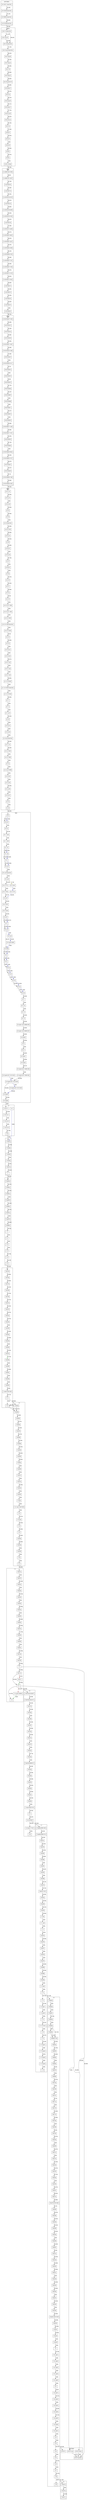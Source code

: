 digraph {
  fontname="sans-serif";
  concentrate=true;
  node[shape="box",fontname="sans-serif"];
  edge[fontname="sans-serif"];
  subgraph cluster_1_0 {
    label="1.0";
    v1_0_0_rc2_1[label="1.0.0-rc2-1",href="https://skyrising.github.io/mc-versions/version/1.0.0-rc2-1.json"];
    v1_0_0_rc1[label="1.0.0-rc1",href="https://skyrising.github.io/mc-versions/version/1.0.0-rc1.json"];
    v1_0_0_rc2_2[label="1.0.0-rc2-2",href="https://skyrising.github.io/mc-versions/version/1.0.0-rc2-2.json"];
    v1_0_0_rc2_3[label="1.0.0-rc2-3",href="https://skyrising.github.io/mc-versions/version/1.0.0-rc2-3.json"];
    v1_0_0[label="1.0.0",href="https://skyrising.github.io/mc-versions/version/1.0.0.json"];
    v1_0_1[label="1.0.1",href="https://skyrising.github.io/mc-versions/version/1.0.1.json"];
  }
  subgraph cluster_beta {
    label="beta";
    b1_9_pre6[label="b1.9-pre6",href="https://skyrising.github.io/mc-versions/version/b1.9-pre6.json"];
    b1_0[label="b1.0",href="https://skyrising.github.io/mc-versions/version/b1.0.json"];
    b1_0_01[label="b1.0_01",href="https://skyrising.github.io/mc-versions/version/b1.0_01.json"];
    b1_1_1245[label="b1.1-1245",href="https://skyrising.github.io/mc-versions/version/b1.1-1245.json"];
    b1_0_2[label="b1.0.2",href="https://skyrising.github.io/mc-versions/version/b1.0.2.json"];
    b1_1_1255[label="b1.1-1255",href="https://skyrising.github.io/mc-versions/version/b1.1-1255.json"];
    b1_1_01[label="b1.1_01",href="https://skyrising.github.io/mc-versions/version/b1.1_01.json"];
    b1_1_02[label="b1.1_02",href="https://skyrising.github.io/mc-versions/version/b1.1_02.json"];
    b1_2[label="b1.2",href="https://skyrising.github.io/mc-versions/version/b1.2.json"];
    b1_2_01[label="b1.2_01",href="https://skyrising.github.io/mc-versions/version/b1.2_01.json"];
    b1_2_02_launcher[label="b1.2_02-launcher",href="https://skyrising.github.io/mc-versions/version/b1.2_02-launcher.json"];
    b1_3_1713[label="b1.3-1713",href="https://skyrising.github.io/mc-versions/version/b1.3-1713.json"];
    b1_2_02[label="b1.2_02",href="https://skyrising.github.io/mc-versions/version/b1.2_02.json"];
    b1_3_1750[label="b1.3-1750",href="https://skyrising.github.io/mc-versions/version/b1.3-1750.json"];
    b1_3_01[label="b1.3_01",href="https://skyrising.github.io/mc-versions/version/b1.3_01.json"];
    b1_4_1507[label="b1.4-1507",href="https://skyrising.github.io/mc-versions/version/b1.4-1507.json"];
    b1_4_1634[label="b1.4-1634",href="https://skyrising.github.io/mc-versions/version/b1.4-1634.json"];
    b1_4_01[label="b1.4_01",href="https://skyrising.github.io/mc-versions/version/b1.4_01.json"];
    b1_5[label="b1.5",href="https://skyrising.github.io/mc-versions/version/b1.5.json"];
    b1_5_01[label="b1.5_01",href="https://skyrising.github.io/mc-versions/version/b1.5_01.json"];
    b1_6_tb3[label="b1.6-tb3",href="https://skyrising.github.io/mc-versions/version/b1.6-tb3.json"];
    b1_6_1[label="b1.6.1",href="https://skyrising.github.io/mc-versions/version/b1.6.1.json"];
    b1_6[label="b1.6",href="https://skyrising.github.io/mc-versions/version/b1.6.json"];
    b1_6_2[label="b1.6.2",href="https://skyrising.github.io/mc-versions/version/b1.6.2.json"];
    b1_6_3[label="b1.6.3",href="https://skyrising.github.io/mc-versions/version/b1.6.3.json"];
    b1_6_4[label="b1.6.4",href="https://skyrising.github.io/mc-versions/version/b1.6.4.json"];
    b1_6_5[label="b1.6.5",href="https://skyrising.github.io/mc-versions/version/b1.6.5.json"];
    b1_6_6[label="b1.6.6",href="https://skyrising.github.io/mc-versions/version/b1.6.6.json"];
    b1_7[label="b1.7",href="https://skyrising.github.io/mc-versions/version/b1.7.json"];
    b1_7_01[label="b1.7_01",href="https://skyrising.github.io/mc-versions/version/b1.7_01.json"];
    b1_7_3[label="b1.7.3",href="https://skyrising.github.io/mc-versions/version/b1.7.3.json"];
    b1_7_2[label="b1.7.2",href="https://skyrising.github.io/mc-versions/version/b1.7.2.json"];
    b1_8_pre1_201109081459[label="b1.8-pre1-201109081459",href="https://skyrising.github.io/mc-versions/version/b1.8-pre1-201109081459.json"];
    b1_8_1[label="b1.8.1",href="https://skyrising.github.io/mc-versions/version/b1.8.1.json"];
    b1_8[label="b1.8",href="https://skyrising.github.io/mc-versions/version/b1.8.json"];
    b1_8_pre1_201109091357[label="b1.8-pre1-201109091357",href="https://skyrising.github.io/mc-versions/version/b1.8-pre1-201109091357.json"];
    b1_8_pre2[label="b1.8-pre2",href="https://skyrising.github.io/mc-versions/version/b1.8-pre2.json"];
    b1_9_pre1[label="b1.9-pre1",href="https://skyrising.github.io/mc-versions/version/b1.9-pre1.json"];
    b1_9_pre2[label="b1.9-pre2",href="https://skyrising.github.io/mc-versions/version/b1.9-pre2.json"];
    b1_9_pre3_201110061350[label="b1.9-pre3-201110061350",href="https://skyrising.github.io/mc-versions/version/b1.9-pre3-201110061350.json"];
    b1_9_pre3_201110061402[label="b1.9-pre3-201110061402",href="https://skyrising.github.io/mc-versions/version/b1.9-pre3-201110061402.json"];
    b1_9_pre4_201110131434[label="b1.9-pre4-201110131434",href="https://skyrising.github.io/mc-versions/version/b1.9-pre4-201110131434.json"];
    b1_9_pre5[label="b1.9-pre5",href="https://skyrising.github.io/mc-versions/version/b1.9-pre5.json"];
    b1_3_1647[label="b1.3-1647",href="https://skyrising.github.io/mc-versions/version/b1.3-1647.json"];
    b1_3_1731[label="b1.3-1731",href="https://skyrising.github.io/mc-versions/version/b1.3-1731.json"];
    b1_5_02[label="b1.5_02",href="https://skyrising.github.io/mc-versions/version/b1.5_02.json"];
    b1_6_pre_trailer[label="b1.6-pre-trailer",href="https://skyrising.github.io/mc-versions/version/b1.6-pre-trailer.json"];
    b1_9_pre4_201110131425[label="b1.9-pre4-201110131425",href="https://skyrising.github.io/mc-versions/version/b1.9-pre4-201110131425.json"];
    b1_9_pre4_201110131440[label="b1.9-pre4-201110131440",href="https://skyrising.github.io/mc-versions/version/b1.9-pre4-201110131440.json"];
  }
  subgraph cluster_1_1 {
    label="1.1";
    v11w47a[label="11w47a",href="https://skyrising.github.io/mc-versions/version/11w47a.json"];
    v11w48a[label="11w48a",href="https://skyrising.github.io/mc-versions/version/11w48a.json"];
    v11w49a[label="11w49a",href="https://skyrising.github.io/mc-versions/version/11w49a.json"];
    v11w50a[label="11w50a",href="https://skyrising.github.io/mc-versions/version/11w50a.json"];
    v12w01a[label="12w01a",href="https://skyrising.github.io/mc-versions/version/12w01a.json"];
    v1_1[label="1.1",href="https://skyrising.github.io/mc-versions/version/1.1.json"];
  }
  subgraph cluster_1_2 {
    label="1.2";
    v12w03a[label="12w03a",href="https://skyrising.github.io/mc-versions/version/12w03a.json"];
    v1_2_1[label="1.2.1",href="https://skyrising.github.io/mc-versions/version/1.2.1.json"];
    v1_2[label="1.2",href="https://skyrising.github.io/mc-versions/version/1.2.json"];
    v1_2_2[label="1.2.2",href="https://skyrising.github.io/mc-versions/version/1.2.2.json"];
    v1_2_3[label="1.2.3",href="https://skyrising.github.io/mc-versions/version/1.2.3.json"];
    v1_2_4[label="1.2.4",href="https://skyrising.github.io/mc-versions/version/1.2.4.json"];
    v1_2_5[label="1.2.5",href="https://skyrising.github.io/mc-versions/version/1.2.5.json"];
    v12w04a[label="12w04a",href="https://skyrising.github.io/mc-versions/version/12w04a.json"];
    v12w05a[label="12w05a",href="https://skyrising.github.io/mc-versions/version/12w05a.json"];
    v12w05b[label="12w05b",href="https://skyrising.github.io/mc-versions/version/12w05b.json"];
    v12w06a[label="12w06a",href="https://skyrising.github.io/mc-versions/version/12w06a.json"];
    v12w07a[label="12w07a",href="https://skyrising.github.io/mc-versions/version/12w07a.json"];
    v12w07b[label="12w07b",href="https://skyrising.github.io/mc-versions/version/12w07b.json"];
    v12w08a[label="12w08a",href="https://skyrising.github.io/mc-versions/version/12w08a.json"];
  }
  subgraph cluster_1_3 {
    label="1.3";
    v12w15a[label="12w15a",href="https://skyrising.github.io/mc-versions/version/12w15a.json"];
    v12w16a[label="12w16a",href="https://skyrising.github.io/mc-versions/version/12w16a.json"];
    v12w17a[label="12w17a",href="https://skyrising.github.io/mc-versions/version/12w17a.json"];
    v12w18a[label="12w18a",href="https://skyrising.github.io/mc-versions/version/12w18a.json"];
    v12w19a[label="12w19a",href="https://skyrising.github.io/mc-versions/version/12w19a.json"];
    v12w21a[label="12w21a",href="https://skyrising.github.io/mc-versions/version/12w21a.json"];
    v12w21b[label="12w21b",href="https://skyrising.github.io/mc-versions/version/12w21b.json"];
    v12w22a[label="12w22a",href="https://skyrising.github.io/mc-versions/version/12w22a.json"];
    v12w23a[label="12w23a",href="https://skyrising.github.io/mc-versions/version/12w23a.json"];
    v12w23b[label="12w23b",href="https://skyrising.github.io/mc-versions/version/12w23b.json"];
    v12w24a[label="12w24a",href="https://skyrising.github.io/mc-versions/version/12w24a.json"];
    v12w25a[label="12w25a",href="https://skyrising.github.io/mc-versions/version/12w25a.json"];
    v12w26a[label="12w26a",href="https://skyrising.github.io/mc-versions/version/12w26a.json"];
    v12w27a[label="12w27a",href="https://skyrising.github.io/mc-versions/version/12w27a.json"];
    v12w30a[label="12w30a",href="https://skyrising.github.io/mc-versions/version/12w30a.json"];
    v1_3_1[label="1.3.1",href="https://skyrising.github.io/mc-versions/version/1.3.1.json"];
    v1_3_pre_07261249[label="1.3-pre-07261249",href="https://skyrising.github.io/mc-versions/version/1.3-pre-07261249.json"];
    v1_3_2[label="1.3.2",href="https://skyrising.github.io/mc-versions/version/1.3.2.json"];
    v12w30b[label="12w30b",href="https://skyrising.github.io/mc-versions/version/12w30b.json"];
    v12w30c[label="12w30c",href="https://skyrising.github.io/mc-versions/version/12w30c.json"];
    v12w30d[label="12w30d",href="https://skyrising.github.io/mc-versions/version/12w30d.json"];
    v12w30e[label="12w30e",href="https://skyrising.github.io/mc-versions/version/12w30e.json"];
  }
  subgraph cluster_alpha {
    label="alpha";
    a1_0_11[label="a1.0.11",href="https://skyrising.github.io/mc-versions/version/a1.0.11.json"];
    a1_0_10[label="a1.0.10",href="https://skyrising.github.io/mc-versions/version/a1.0.10.json"];
    a1_0_12[label="a1.0.12",href="https://skyrising.github.io/mc-versions/version/a1.0.12.json"];
    a1_0_13[label="a1.0.13",href="https://skyrising.github.io/mc-versions/version/a1.0.13.json"];
    a1_0_13_01_1038[label="a1.0.13_01-1038",href="https://skyrising.github.io/mc-versions/version/a1.0.13_01-1038.json"];
    a1_0_13_01_1444[label="a1.0.13_01-1444",href="https://skyrising.github.io/mc-versions/version/a1.0.13_01-1444.json"];
    a1_0_14_1603[label="a1.0.14-1603",href="https://skyrising.github.io/mc-versions/version/a1.0.14-1603.json"];
    a1_0_14_1659_launcher[label="a1.0.14-1659-launcher",href="https://skyrising.github.io/mc-versions/version/a1.0.14-1659-launcher.json"];
    a1_0_15[label="a1.0.15",href="https://skyrising.github.io/mc-versions/version/a1.0.15.json"];
    a1_0_14_1659[label="a1.0.14-1659",href="https://skyrising.github.io/mc-versions/version/a1.0.14-1659.json"];
    a1_0_16[label="a1.0.16",href="https://skyrising.github.io/mc-versions/version/a1.0.16.json"];
    a1_0_16_01[label="a1.0.16_01",href="https://skyrising.github.io/mc-versions/version/a1.0.16_01.json"];
    a1_0_16_02[label="a1.0.16_02",href="https://skyrising.github.io/mc-versions/version/a1.0.16_02.json"];
    a1_0_17_02[label="a1.0.17_02",href="https://skyrising.github.io/mc-versions/version/a1.0.17_02.json"];
    a1_0_17_03[label="a1.0.17_03",href="https://skyrising.github.io/mc-versions/version/a1.0.17_03.json"];
    a1_0_17_04[label="a1.0.17_04",href="https://skyrising.github.io/mc-versions/version/a1.0.17_04.json"];
    a1_1_0_101847[label="a1.1.0-101847",href="https://skyrising.github.io/mc-versions/version/a1.1.0-101847.json"];
    a1_0_2_01[label="a1.0.2_01",href="https://skyrising.github.io/mc-versions/version/a1.0.2_01.json"];
    a1_0_1_01[label="a1.0.1_01",href="https://skyrising.github.io/mc-versions/version/a1.0.1_01.json"];
    a1_0_2_02[label="a1.0.2_02",href="https://skyrising.github.io/mc-versions/version/a1.0.2_02.json"];
    a1_0_3[label="a1.0.3",href="https://skyrising.github.io/mc-versions/version/a1.0.3.json"];
    a1_0_4[label="a1.0.4",href="https://skyrising.github.io/mc-versions/version/a1.0.4.json"];
    a1_0_4_launcher[label="a1.0.4-launcher",href="https://skyrising.github.io/mc-versions/version/a1.0.4-launcher.json"];
    a1_0_5_2149[label="a1.0.5-2149",href="https://skyrising.github.io/mc-versions/version/a1.0.5-2149.json"];
    a1_0_5_01[label="a1.0.5_01",href="https://skyrising.github.io/mc-versions/version/a1.0.5_01.json"];
    a1_0_6[label="a1.0.6",href="https://skyrising.github.io/mc-versions/version/a1.0.6.json"];
    a1_0_6_01[label="a1.0.6_01",href="https://skyrising.github.io/mc-versions/version/a1.0.6_01.json"];
    a1_0_6_03[label="a1.0.6_03",href="https://skyrising.github.io/mc-versions/version/a1.0.6_03.json"];
    a1_0_7[label="a1.0.7",href="https://skyrising.github.io/mc-versions/version/a1.0.7.json"];
    a1_0_8_01[label="a1.0.8_01",href="https://skyrising.github.io/mc-versions/version/a1.0.8_01.json"];
    a1_0_9[label="a1.0.9",href="https://skyrising.github.io/mc-versions/version/a1.0.9.json"];
    a1_1_0_101847_launcher[label="a1.1.0-101847-launcher",href="https://skyrising.github.io/mc-versions/version/a1.1.0-101847-launcher.json"];
    a1_1_0_131933[label="a1.1.0-131933",href="https://skyrising.github.io/mc-versions/version/a1.1.0-131933.json"];
    a1_1_1[label="a1.1.1",href="https://skyrising.github.io/mc-versions/version/a1.1.1.json"];
    a1_1_2[label="a1.1.2",href="https://skyrising.github.io/mc-versions/version/a1.1.2.json"];
    a1_1_2_01[label="a1.1.2_01",href="https://skyrising.github.io/mc-versions/version/a1.1.2_01.json"];
    a1_2_0[label="a1.2.0",href="https://skyrising.github.io/mc-versions/version/a1.2.0.json"];
    a1_2_0_01[label="a1.2.0_01",href="https://skyrising.github.io/mc-versions/version/a1.2.0_01.json"];
    a1_2_0_02[label="a1.2.0_02",href="https://skyrising.github.io/mc-versions/version/a1.2.0_02.json"];
    a1_2_0_02_launcher[label="a1.2.0_02-launcher",href="https://skyrising.github.io/mc-versions/version/a1.2.0_02-launcher.json"];
    a1_2_1_01[label="a1.2.1_01",href="https://skyrising.github.io/mc-versions/version/a1.2.1_01.json"];
    a1_2_2_1624[label="a1.2.2-1624",href="https://skyrising.github.io/mc-versions/version/a1.2.2-1624.json"];
    a1_2_2_1938[label="a1.2.2-1938",href="https://skyrising.github.io/mc-versions/version/a1.2.2-1938.json"];
    a1_2_3[label="a1.2.3",href="https://skyrising.github.io/mc-versions/version/a1.2.3.json"];
    a1_2_3_01_0958[label="a1.2.3_01-0958",href="https://skyrising.github.io/mc-versions/version/a1.2.3_01-0958.json"];
    a1_2_3_02[label="a1.2.3_02",href="https://skyrising.github.io/mc-versions/version/a1.2.3_02.json"];
    a1_2_3_04[label="a1.2.3_04",href="https://skyrising.github.io/mc-versions/version/a1.2.3_04.json"];
    a1_2_3_05[label="a1.2.3_05",href="https://skyrising.github.io/mc-versions/version/a1.2.3_05.json"];
    a1_2_4_01[label="a1.2.4_01",href="https://skyrising.github.io/mc-versions/version/a1.2.4_01.json"];
    a1_2_5[label="a1.2.5",href="https://skyrising.github.io/mc-versions/version/a1.2.5.json"];
    a1_2_6[label="a1.2.6",href="https://skyrising.github.io/mc-versions/version/a1.2.6.json"];
  }
  subgraph cluster_infdev {
    label="infdev";
    inf_20100630_1835[label="inf-20100630-1835",href="https://skyrising.github.io/mc-versions/version/inf-20100630-1835.json"];
    inf_20100227_1433[label="inf-20100227-1433",href="https://skyrising.github.io/mc-versions/version/inf-20100227-1433.json"];
    inf_20100313[label="inf-20100313",href="https://skyrising.github.io/mc-versions/version/inf-20100313.json"];
    inf_20100316[label="inf-20100316",href="https://skyrising.github.io/mc-versions/version/inf-20100316.json"];
    inf_20100320[label="inf-20100320",href="https://skyrising.github.io/mc-versions/version/inf-20100320.json"];
    inf_20100321_1857[label="inf-20100321-1857",href="https://skyrising.github.io/mc-versions/version/inf-20100321-1857.json"];
    inf_20100325_1640[label="inf-20100325-1640",href="https://skyrising.github.io/mc-versions/version/inf-20100325-1640.json"];
    inf_20100327[label="inf-20100327",href="https://skyrising.github.io/mc-versions/version/inf-20100327.json"];
    inf_20100330_1611[label="inf-20100330-1611",href="https://skyrising.github.io/mc-versions/version/inf-20100330-1611.json"];
    inf_20100413[label="inf-20100413",href="https://skyrising.github.io/mc-versions/version/inf-20100413.json"];
    inf_20100414[label="inf-20100414",href="https://skyrising.github.io/mc-versions/version/inf-20100414.json"];
    inf_20100415[label="inf-20100415",href="https://skyrising.github.io/mc-versions/version/inf-20100415.json"];
    inf_20100420[label="inf-20100420",href="https://skyrising.github.io/mc-versions/version/inf-20100420.json"];
    inf_20100607[label="inf-20100607",href="https://skyrising.github.io/mc-versions/version/inf-20100607.json"];
    inf_20100608[label="inf-20100608",href="https://skyrising.github.io/mc-versions/version/inf-20100608.json"];
    inf_20100611[label="inf-20100611",href="https://skyrising.github.io/mc-versions/version/inf-20100611.json"];
    inf_20100615[label="inf-20100615",href="https://skyrising.github.io/mc-versions/version/inf-20100615.json"];
    inf_20100616[label="inf-20100616",href="https://skyrising.github.io/mc-versions/version/inf-20100616.json"];
    inf_20100617_1205[label="inf-20100617-1205",href="https://skyrising.github.io/mc-versions/version/inf-20100617-1205.json"];
    inf_20100617_1531[label="inf-20100617-1531",href="https://skyrising.github.io/mc-versions/version/inf-20100617-1531.json"];
    inf_20100618[label="inf-20100618",href="https://skyrising.github.io/mc-versions/version/inf-20100618.json"];
    inf_20100624[label="inf-20100624",href="https://skyrising.github.io/mc-versions/version/inf-20100624.json"];
    inf_20100625_0922[label="inf-20100625-0922",href="https://skyrising.github.io/mc-versions/version/inf-20100625-0922.json"];
    inf_20100625_1917[label="inf-20100625-1917",href="https://skyrising.github.io/mc-versions/version/inf-20100625-1917.json"];
    inf_20100627[label="inf-20100627",href="https://skyrising.github.io/mc-versions/version/inf-20100627.json"];
    inf_20100629[label="inf-20100629",href="https://skyrising.github.io/mc-versions/version/inf-20100629.json"];
    inf_20100630_1340[label="inf-20100630-1340",href="https://skyrising.github.io/mc-versions/version/inf-20100630-1340.json"];
  }
  subgraph cluster_classic {
    label="classic";
    c0_0_12a_03[label="c0.0.12a_03",href="https://skyrising.github.io/mc-versions/version/c0.0.12a_03.json"];
    c0_0_11a_launcher[label="c0.0.11a-launcher",href="https://skyrising.github.io/mc-versions/version/c0.0.11a-launcher.json"];
    c0_0_13a_launcher[label="c0.0.13a-launcher",href="https://skyrising.github.io/mc-versions/version/c0.0.13a-launcher.json"];
    c0_0_13a_03_launcher[label="c0.0.13a_03-launcher",href="https://skyrising.github.io/mc-versions/version/c0.0.13a_03-launcher.json"];
    c0_0_14a_08[label="c0.0.14a_08",href="https://skyrising.github.io/mc-versions/version/c0.0.14a_08.json"];
    c0_0_16a_02[label="c0.0.16a_02",href="https://skyrising.github.io/mc-versions/version/c0.0.16a_02.json"];
    c0_0_17a[label="c0.0.17a",href="https://skyrising.github.io/mc-versions/version/c0.0.17a.json"];
    c0_0_18a_02[label="c0.0.18a_02",href="https://skyrising.github.io/mc-versions/version/c0.0.18a_02.json"];
    c0_0_19a_06_0137[label="c0.0.19a_06-0137",href="https://skyrising.github.io/mc-versions/version/c0.0.19a_06-0137.json"];
    c0_0_20a_01[label="c0.0.20a_01",href="https://skyrising.github.io/mc-versions/version/c0.0.20a_01.json"];
    c0_0_21a[label="c0.0.21a",href="https://skyrising.github.io/mc-versions/version/c0.0.21a.json"];
    c0_0_22a_05[label="c0.0.22a_05",href="https://skyrising.github.io/mc-versions/version/c0.0.22a_05.json"];
    c0_0_23a_01[label="c0.0.23a_01",href="https://skyrising.github.io/mc-versions/version/c0.0.23a_01.json"];
    c0_24_st_03[label="c0.24_st_03",href="https://skyrising.github.io/mc-versions/version/c0.24_st_03.json"];
    c0_25_05_st[label="c0.25_05_st",href="https://skyrising.github.io/mc-versions/version/c0.25_05_st.json"];
    c0_27_st[label="c0.27_st",href="https://skyrising.github.io/mc-versions/version/c0.27_st.json"];
    c0_28_01[label="c0.28_01",href="https://skyrising.github.io/mc-versions/version/c0.28_01.json"];
    c0_29_01[label="c0.29_01",href="https://skyrising.github.io/mc-versions/version/c0.29_01.json"];
    c0_29_02[label="c0.29_02",href="https://skyrising.github.io/mc-versions/version/c0.29_02.json"];
    c0_30_s[label="c0.30-s",href="https://skyrising.github.io/mc-versions/version/c0.30-s.json"];
    c0_30_c_renew[label="c0.30-c-renew",href="https://skyrising.github.io/mc-versions/version/c0.30-c-renew.json"];
    c0_30_c[label="c0.30-c",href="https://skyrising.github.io/mc-versions/version/c0.30-c.json"];
  }
  subgraph cluster_pre_classic {
    label="pre-classic";
    rd_161348_launcher[label="rd-161348-launcher",href="https://skyrising.github.io/mc-versions/version/rd-161348-launcher.json"];
    rd_132328_launcher[label="rd-132328-launcher",href="https://skyrising.github.io/mc-versions/version/rd-132328-launcher.json"];
    rd_132211_launcher[label="rd-132211-launcher",href="https://skyrising.github.io/mc-versions/version/rd-132211-launcher.json"];
    rd_160052_launcher[label="rd-160052-launcher",href="https://skyrising.github.io/mc-versions/version/rd-160052-launcher.json"];
  }
  subgraph cluster_indev {
    label="indev";
    in_20091223_1459[label="in-20091223-1459",href="https://skyrising.github.io/mc-versions/version/in-20091223-1459.json"];
    in_20091231_2257[label="in-20091231-2257",href="https://skyrising.github.io/mc-versions/version/in-20091231-2257.json"];
    in_20100105[label="in-20100105",href="https://skyrising.github.io/mc-versions/version/in-20100105.json"];
    in_20100110[label="in-20100110",href="https://skyrising.github.io/mc-versions/version/in-20100110.json"];
    in_20100124_2310[label="in-20100124-2310",href="https://skyrising.github.io/mc-versions/version/in-20100124-2310.json"];
    in_20100125[label="in-20100125",href="https://skyrising.github.io/mc-versions/version/in-20100125.json"];
    in_20100128_2304[label="in-20100128-2304",href="https://skyrising.github.io/mc-versions/version/in-20100128-2304.json"];
    in_20100129_1452[label="in-20100129-1452",href="https://skyrising.github.io/mc-versions/version/in-20100129-1452.json"];
    in_20100130[label="in-20100130",href="https://skyrising.github.io/mc-versions/version/in-20100130.json"];
    in_20100131_2244[label="in-20100131-2244",href="https://skyrising.github.io/mc-versions/version/in-20100131-2244.json"];
    in_20100201_0025[label="in-20100201-0025",href="https://skyrising.github.io/mc-versions/version/in-20100201-0025.json"];
    in_20100201_2227[label="in-20100201-2227",href="https://skyrising.github.io/mc-versions/version/in-20100201-2227.json"];
    in_20100202_2330[label="in-20100202-2330",href="https://skyrising.github.io/mc-versions/version/in-20100202-2330.json"];
    in_20100206_2103[label="in-20100206-2103",href="https://skyrising.github.io/mc-versions/version/in-20100206-2103.json"];
    in_20100207_1101[label="in-20100207-1101",href="https://skyrising.github.io/mc-versions/version/in-20100207-1101.json"];
    in_20100207_1703[label="in-20100207-1703",href="https://skyrising.github.io/mc-versions/version/in-20100207-1703.json"];
    in_20100212_1210[label="in-20100212-1210",href="https://skyrising.github.io/mc-versions/version/in-20100212-1210.json"];
    in_20100212_1622[label="in-20100212-1622",href="https://skyrising.github.io/mc-versions/version/in-20100212-1622.json"];
    in_20100213[label="in-20100213",href="https://skyrising.github.io/mc-versions/version/in-20100213.json"];
    in_20100214[label="in-20100214",href="https://skyrising.github.io/mc-versions/version/in-20100214.json"];
    in_20100218[label="in-20100218",href="https://skyrising.github.io/mc-versions/version/in-20100218.json"];
    in_20100219[label="in-20100219",href="https://skyrising.github.io/mc-versions/version/in-20100219.json"];
    in_20100223[label="in-20100223",href="https://skyrising.github.io/mc-versions/version/in-20100223.json"];
  }
  subgraph cluster_1_5 {
    label="1.5";
    v1_5_2[label="1.5.2",href="https://skyrising.github.io/mc-versions/version/1.5.2.json"];
    v1_5_2_pre_250903[label="1.5.2-pre-250903",href="https://skyrising.github.io/mc-versions/version/1.5.2-pre-250903.json"];
    v1_5_1[label="1.5.1",href="https://skyrising.github.io/mc-versions/version/1.5.1.json"];
    v13w12_[label="13w12~",href="https://skyrising.github.io/mc-versions/version/13w12~.json"];
    v13w11a[label="13w11a",href="https://skyrising.github.io/mc-versions/version/13w11a.json"];
    v13w01a[label="13w01a",href="https://skyrising.github.io/mc-versions/version/13w01a.json"];
    v1_5[label="1.5",href="https://skyrising.github.io/mc-versions/version/1.5.json"];
    v13w01b[label="13w01b",href="https://skyrising.github.io/mc-versions/version/13w01b.json"];
    v13w02a[label="13w02a",href="https://skyrising.github.io/mc-versions/version/13w02a.json"];
    v13w02b[label="13w02b",href="https://skyrising.github.io/mc-versions/version/13w02b.json"];
    v13w03a[label="13w03a",href="https://skyrising.github.io/mc-versions/version/13w03a.json"];
    v13w04a[label="13w04a",href="https://skyrising.github.io/mc-versions/version/13w04a.json"];
    v13w05a[label="13w05a",href="https://skyrising.github.io/mc-versions/version/13w05a.json"];
    v13w05b[label="13w05b",href="https://skyrising.github.io/mc-versions/version/13w05b.json"];
    v13w06a[label="13w06a",href="https://skyrising.github.io/mc-versions/version/13w06a.json"];
    v13w07a[label="13w07a",href="https://skyrising.github.io/mc-versions/version/13w07a.json"];
    v13w09a[label="13w09a",href="https://skyrising.github.io/mc-versions/version/13w09a.json"];
    v13w09b[label="13w09b",href="https://skyrising.github.io/mc-versions/version/13w09b.json"];
    v13w09c[label="13w09c",href="https://skyrising.github.io/mc-versions/version/13w09c.json"];
    v13w10a[label="13w10a",href="https://skyrising.github.io/mc-versions/version/13w10a.json"];
    v13w10b[label="13w10b",href="https://skyrising.github.io/mc-versions/version/13w10b.json"];
  }
  subgraph cluster_1_4 {
    label="1.4";
    v12w32a[label="12w32a",href="https://skyrising.github.io/mc-versions/version/12w32a.json"];
    v12w34a[label="12w34a",href="https://skyrising.github.io/mc-versions/version/12w34a.json"];
    v1_4_1_pre_10231538[label="1.4.1-pre-10231538",href="https://skyrising.github.io/mc-versions/version/1.4.1-pre-10231538.json"];
    v1_4_pre[label="1.4-pre",href="https://skyrising.github.io/mc-versions/version/1.4-pre.json"];
    v1_4_2[label="1.4.2",href="https://skyrising.github.io/mc-versions/version/1.4.2.json"];
    v1_4_3_pre[label="1.4.3-pre",href="https://skyrising.github.io/mc-versions/version/1.4.3-pre.json"];
    v1_4_4[label="1.4.4",href="https://skyrising.github.io/mc-versions/version/1.4.4.json"];
    v1_4_5[label="1.4.5",href="https://skyrising.github.io/mc-versions/version/1.4.5.json"];
    v12w49a[label="12w49a",href="https://skyrising.github.io/mc-versions/version/12w49a.json"];
    v1_4_7[label="1.4.7",href="https://skyrising.github.io/mc-versions/version/1.4.7.json"];
    v1_4_6[label="1.4.6",href="https://skyrising.github.io/mc-versions/version/1.4.6.json"];
    v12w34b[label="12w34b",href="https://skyrising.github.io/mc-versions/version/12w34b.json"];
    v12w36a[label="12w36a",href="https://skyrising.github.io/mc-versions/version/12w36a.json"];
    v12w37a[label="12w37a",href="https://skyrising.github.io/mc-versions/version/12w37a.json"];
    v12w38a[label="12w38a",href="https://skyrising.github.io/mc-versions/version/12w38a.json"];
    v12w38b[label="12w38b",href="https://skyrising.github.io/mc-versions/version/12w38b.json"];
    v12w39a[label="12w39a",href="https://skyrising.github.io/mc-versions/version/12w39a.json"];
    v12w39b[label="12w39b",href="https://skyrising.github.io/mc-versions/version/12w39b.json"];
    v12w40a[label="12w40a",href="https://skyrising.github.io/mc-versions/version/12w40a.json"];
    v12w40b[label="12w40b",href="https://skyrising.github.io/mc-versions/version/12w40b.json"];
    v12w41a[label="12w41a",href="https://skyrising.github.io/mc-versions/version/12w41a.json"];
    v12w41b[label="12w41b",href="https://skyrising.github.io/mc-versions/version/12w41b.json"];
    v12w42a[label="12w42a",href="https://skyrising.github.io/mc-versions/version/12w42a.json"];
    v12w42b[label="12w42b",href="https://skyrising.github.io/mc-versions/version/12w42b.json"];
    v12w50a[label="12w50a",href="https://skyrising.github.io/mc-versions/version/12w50a.json"];
    v12w50b[label="12w50b",href="https://skyrising.github.io/mc-versions/version/12w50b.json"];
  }
  subgraph cluster_1_6 {
    label="1.6";
    v13w16a_04192037[label="13w16a-04192037",href="https://skyrising.github.io/mc-versions/version/13w16a-04192037.json"];
    v1_6_1[label="1.6.1",href="https://skyrising.github.io/mc-versions/version/1.6.1.json"];
    v1_6_pre_06251516[label="1.6-pre-06251516",href="https://skyrising.github.io/mc-versions/version/1.6-pre-06251516.json"];
    v1_6_2_091847[label="1.6.2-091847",href="https://skyrising.github.io/mc-versions/version/1.6.2-091847.json"];
    v1_6_3_pre_171231[label="1.6.3-pre-171231",href="https://skyrising.github.io/mc-versions/version/1.6.3-pre-171231.json"];
    v1_6_4[label="1.6.4",href="https://skyrising.github.io/mc-versions/version/1.6.4.json"];
    v13w16b_04232151[label="13w16b-04232151",href="https://skyrising.github.io/mc-versions/version/13w16b-04232151.json"];
    v13w17a[label="13w17a",href="https://skyrising.github.io/mc-versions/version/13w17a.json"];
    v13w18a[label="13w18a",href="https://skyrising.github.io/mc-versions/version/13w18a.json"];
    v13w18b[label="13w18b",href="https://skyrising.github.io/mc-versions/version/13w18b.json"];
    v13w18c[label="13w18c",href="https://skyrising.github.io/mc-versions/version/13w18c.json"];
    v13w19a[label="13w19a",href="https://skyrising.github.io/mc-versions/version/13w19a.json"];
    v13w21a[label="13w21a",href="https://skyrising.github.io/mc-versions/version/13w21a.json"];
    v13w21b[label="13w21b",href="https://skyrising.github.io/mc-versions/version/13w21b.json"];
    v13w22a[label="13w22a",href="https://skyrising.github.io/mc-versions/version/13w22a.json"];
    v13w23a[label="13w23a",href="https://skyrising.github.io/mc-versions/version/13w23a.json"];
    v13w23b_06080101[label="13w23b-06080101",href="https://skyrising.github.io/mc-versions/version/13w23b-06080101.json"];
    v13w24a[label="13w24a",href="https://skyrising.github.io/mc-versions/version/13w24a.json"];
    v13w24b[label="13w24b",href="https://skyrising.github.io/mc-versions/version/13w24b.json"];
    v13w25a[label="13w25a",href="https://skyrising.github.io/mc-versions/version/13w25a.json"];
    v13w25b[label="13w25b",href="https://skyrising.github.io/mc-versions/version/13w25b.json"];
    v13w25c[label="13w25c",href="https://skyrising.github.io/mc-versions/version/13w25c.json"];
    v13w26a[label="13w26a",href="https://skyrising.github.io/mc-versions/version/13w26a.json"];
  }
  subgraph cluster_1_7 {
    label="1.7";
    v13w36a_09051446[label="13w36a-09051446",href="https://skyrising.github.io/mc-versions/version/13w36a-09051446.json"];
    v1_7_1_pre[label="1.7.1-pre",href="https://skyrising.github.io/mc-versions/version/1.7.1-pre.json"];
    v1_7_pre[label="1.7-pre",href="https://skyrising.github.io/mc-versions/version/1.7-pre.json"];
    v1_7_2[label="1.7.2",href="https://skyrising.github.io/mc-versions/version/1.7.2.json"];
    v1_7_10_pre2[label="1.7.10-pre2",href="https://skyrising.github.io/mc-versions/version/1.7.10-pre2.json"];
    v1_7_10_pre1[label="1.7.10-pre1",href="https://skyrising.github.io/mc-versions/version/1.7.10-pre1.json"];
    v1_7_10_pre3[label="1.7.10-pre3",href="https://skyrising.github.io/mc-versions/version/1.7.10-pre3.json"];
    v1_7_10_pre4[label="1.7.10-pre4",href="https://skyrising.github.io/mc-versions/version/1.7.10-pre4.json"];
    v1_7_10[label="1.7.10",href="https://skyrising.github.io/mc-versions/version/1.7.10.json"];
    v13w47a[label="13w47a",href="https://skyrising.github.io/mc-versions/version/13w47a.json"];
    v1_7_4[label="1.7.4",href="https://skyrising.github.io/mc-versions/version/1.7.4.json"];
    v1_7_3_pre[label="1.7.3-pre",href="https://skyrising.github.io/mc-versions/version/1.7.3-pre.json"];
    v1_7_5[label="1.7.5",href="https://skyrising.github.io/mc-versions/version/1.7.5.json"];
    v1_7_6_pre1[label="1.7.6-pre1",href="https://skyrising.github.io/mc-versions/version/1.7.6-pre1.json"];
    v1_7_7_101331[label="1.7.7-101331",href="https://skyrising.github.io/mc-versions/version/1.7.7-101331.json"];
    v1_7_6[label="1.7.6",href="https://skyrising.github.io/mc-versions/version/1.7.6.json"];
    v1_7_6_pre2[label="1.7.6-pre2",href="https://skyrising.github.io/mc-versions/version/1.7.6-pre2.json"];
    v1_7_8[label="1.7.8",href="https://skyrising.github.io/mc-versions/version/1.7.8.json"];
    v1_7_9[label="1.7.9",href="https://skyrising.github.io/mc-versions/version/1.7.9.json"];
    v13w36b_09061310[label="13w36b-09061310",href="https://skyrising.github.io/mc-versions/version/13w36b-09061310.json"];
    v13w37a[label="13w37a",href="https://skyrising.github.io/mc-versions/version/13w37a.json"];
    v13w37b[label="13w37b",href="https://skyrising.github.io/mc-versions/version/13w37b.json"];
    v13w38a[label="13w38a",href="https://skyrising.github.io/mc-versions/version/13w38a.json"];
    v13w38b[label="13w38b",href="https://skyrising.github.io/mc-versions/version/13w38b.json"];
    v13w38c[label="13w38c",href="https://skyrising.github.io/mc-versions/version/13w38c.json"];
    v13w39a[label="13w39a",href="https://skyrising.github.io/mc-versions/version/13w39a.json"];
    v13w39b[label="13w39b",href="https://skyrising.github.io/mc-versions/version/13w39b.json"];
    v13w41a[label="13w41a",href="https://skyrising.github.io/mc-versions/version/13w41a.json"];
    v13w41b_1523[label="13w41b-1523",href="https://skyrising.github.io/mc-versions/version/13w41b-1523.json"];
    v13w42a[label="13w42a",href="https://skyrising.github.io/mc-versions/version/13w42a.json"];
    v13w42b[label="13w42b",href="https://skyrising.github.io/mc-versions/version/13w42b.json"];
    v13w43a[label="13w43a",href="https://skyrising.github.io/mc-versions/version/13w43a.json"];
    v13w47b[label="13w47b",href="https://skyrising.github.io/mc-versions/version/13w47b.json"];
    v13w47c[label="13w47c",href="https://skyrising.github.io/mc-versions/version/13w47c.json"];
    v13w47d[label="13w47d",href="https://skyrising.github.io/mc-versions/version/13w47d.json"];
    v13w47e[label="13w47e",href="https://skyrising.github.io/mc-versions/version/13w47e.json"];
    v13w48a[label="13w48a",href="https://skyrising.github.io/mc-versions/version/13w48a.json"];
    v13w48b[label="13w48b",href="https://skyrising.github.io/mc-versions/version/13w48b.json"];
    v13w49a[label="13w49a",href="https://skyrising.github.io/mc-versions/version/13w49a.json"];
  }
  subgraph cluster_1_8 {
    label="1.8";
    v14w02a[label="14w02a",href="https://skyrising.github.io/mc-versions/version/14w02a.json"];
    v1_8_1_pre1[label="1.8.1-pre1",href="https://skyrising.github.io/mc-versions/version/1.8.1-pre1.json"];
    v1_8[label="1.8",href="https://skyrising.github.io/mc-versions/version/1.8.json"];
    v1_8_pre2[label="1.8-pre2",href="https://skyrising.github.io/mc-versions/version/1.8-pre2.json"];
    v1_8_pre1[label="1.8-pre1",href="https://skyrising.github.io/mc-versions/version/1.8-pre1.json"];
    v1_8_pre3[label="1.8-pre3",href="https://skyrising.github.io/mc-versions/version/1.8-pre3.json"];
    v1_8_2_pre1[label="1.8.2-pre1",href="https://skyrising.github.io/mc-versions/version/1.8.2-pre1.json"];
    v1_8_1[label="1.8.1",href="https://skyrising.github.io/mc-versions/version/1.8.1.json"];
    v1_8_1_pre2[label="1.8.1-pre2",href="https://skyrising.github.io/mc-versions/version/1.8.1-pre2.json"];
    v1_8_1_pre3[label="1.8.1-pre3",href="https://skyrising.github.io/mc-versions/version/1.8.1-pre3.json"];
    v1_8_1_pre4[label="1.8.1-pre4",href="https://skyrising.github.io/mc-versions/version/1.8.1-pre4.json"];
    v1_8_1_pre5[label="1.8.1-pre5",href="https://skyrising.github.io/mc-versions/version/1.8.1-pre5.json"];
    v1_8_3[label="1.8.3",href="https://skyrising.github.io/mc-versions/version/1.8.3.json"];
    v1_8_2[label="1.8.2",href="https://skyrising.github.io/mc-versions/version/1.8.2.json"];
    v1_8_2_pre2[label="1.8.2-pre2",href="https://skyrising.github.io/mc-versions/version/1.8.2-pre2.json"];
    v1_8_2_pre3[label="1.8.2-pre3",href="https://skyrising.github.io/mc-versions/version/1.8.2-pre3.json"];
    v1_8_2_pre4[label="1.8.2-pre4",href="https://skyrising.github.io/mc-versions/version/1.8.2-pre4.json"];
    v1_8_2_pre5[label="1.8.2-pre5",href="https://skyrising.github.io/mc-versions/version/1.8.2-pre5.json"];
    v1_8_2_pre6[label="1.8.2-pre6",href="https://skyrising.github.io/mc-versions/version/1.8.2-pre6.json"];
    v1_8_2_pre7[label="1.8.2-pre7",href="https://skyrising.github.io/mc-versions/version/1.8.2-pre7.json"];
    v1_8_4[label="1.8.4",href="https://skyrising.github.io/mc-versions/version/1.8.4.json"];
    v1_8_5[label="1.8.5",href="https://skyrising.github.io/mc-versions/version/1.8.5.json"];
    v1_8_6[label="1.8.6",href="https://skyrising.github.io/mc-versions/version/1.8.6.json"];
    v1_8_7[label="1.8.7",href="https://skyrising.github.io/mc-versions/version/1.8.7.json"];
    v1_8_8[label="1.8.8",href="https://skyrising.github.io/mc-versions/version/1.8.8.json"];
    v1_8_9[label="1.8.9",href="https://skyrising.github.io/mc-versions/version/1.8.9.json"];
    v14w02b[label="14w02b",href="https://skyrising.github.io/mc-versions/version/14w02b.json"];
    v14w02c[label="14w02c",href="https://skyrising.github.io/mc-versions/version/14w02c.json"];
    v14w03a[label="14w03a",href="https://skyrising.github.io/mc-versions/version/14w03a.json"];
    v14w03b[label="14w03b",href="https://skyrising.github.io/mc-versions/version/14w03b.json"];
    v14w04a[label="14w04a",href="https://skyrising.github.io/mc-versions/version/14w04a.json"];
    v14w04b_1554[label="14w04b-1554",href="https://skyrising.github.io/mc-versions/version/14w04b-1554.json"];
    v14w05a[label="14w05a",href="https://skyrising.github.io/mc-versions/version/14w05a.json"];
    v14w05b[label="14w05b",href="https://skyrising.github.io/mc-versions/version/14w05b.json"];
    v14w06a[label="14w06a",href="https://skyrising.github.io/mc-versions/version/14w06a.json"];
    v14w06b[label="14w06b",href="https://skyrising.github.io/mc-versions/version/14w06b.json"];
    v14w07a[label="14w07a",href="https://skyrising.github.io/mc-versions/version/14w07a.json"];
    v14w08a[label="14w08a",href="https://skyrising.github.io/mc-versions/version/14w08a.json"];
    v14w10a[label="14w10a",href="https://skyrising.github.io/mc-versions/version/14w10a.json"];
    v14w10b[label="14w10b",href="https://skyrising.github.io/mc-versions/version/14w10b.json"];
    v14w10c[label="14w10c",href="https://skyrising.github.io/mc-versions/version/14w10c.json"];
    v14w11a[label="14w11a",href="https://skyrising.github.io/mc-versions/version/14w11a.json"];
    v14w11b[label="14w11b",href="https://skyrising.github.io/mc-versions/version/14w11b.json"];
    v14w17a[label="14w17a",href="https://skyrising.github.io/mc-versions/version/14w17a.json"];
    v14w18a[label="14w18a",href="https://skyrising.github.io/mc-versions/version/14w18a.json"];
    v14w18b[label="14w18b",href="https://skyrising.github.io/mc-versions/version/14w18b.json"];
    v14w19a[label="14w19a",href="https://skyrising.github.io/mc-versions/version/14w19a.json"];
    v14w20a[label="14w20a",href="https://skyrising.github.io/mc-versions/version/14w20a.json"];
    v14w20b[label="14w20b",href="https://skyrising.github.io/mc-versions/version/14w20b.json"];
    v14w21a[label="14w21a",href="https://skyrising.github.io/mc-versions/version/14w21a.json"];
    v14w21b[label="14w21b",href="https://skyrising.github.io/mc-versions/version/14w21b.json"];
    v14w25a[label="14w25a",href="https://skyrising.github.io/mc-versions/version/14w25a.json"];
    v14w25b[label="14w25b",href="https://skyrising.github.io/mc-versions/version/14w25b.json"];
    v14w26a[label="14w26a",href="https://skyrising.github.io/mc-versions/version/14w26a.json"];
    v14w26b[label="14w26b",href="https://skyrising.github.io/mc-versions/version/14w26b.json"];
    v14w26c[label="14w26c",href="https://skyrising.github.io/mc-versions/version/14w26c.json"];
    v14w27a[label="14w27a",href="https://skyrising.github.io/mc-versions/version/14w27a.json"];
    v14w27b_07021646[label="14w27b-07021646",href="https://skyrising.github.io/mc-versions/version/14w27b-07021646.json"];
    v14w28a[label="14w28a",href="https://skyrising.github.io/mc-versions/version/14w28a.json"];
    v14w28b[label="14w28b",href="https://skyrising.github.io/mc-versions/version/14w28b.json"];
    v14w29a[label="14w29a",href="https://skyrising.github.io/mc-versions/version/14w29a.json"];
    v14w29b[label="14w29b",href="https://skyrising.github.io/mc-versions/version/14w29b.json"];
    v14w30a[label="14w30a",href="https://skyrising.github.io/mc-versions/version/14w30a.json"];
    v14w30b[label="14w30b",href="https://skyrising.github.io/mc-versions/version/14w30b.json"];
    v14w30c[label="14w30c",href="https://skyrising.github.io/mc-versions/version/14w30c.json"];
    v14w31a[label="14w31a",href="https://skyrising.github.io/mc-versions/version/14w31a.json"];
    v14w32a[label="14w32a",href="https://skyrising.github.io/mc-versions/version/14w32a.json"];
    v14w32b[label="14w32b",href="https://skyrising.github.io/mc-versions/version/14w32b.json"];
    v14w32c[label="14w32c",href="https://skyrising.github.io/mc-versions/version/14w32c.json"];
    v14w32d[label="14w32d",href="https://skyrising.github.io/mc-versions/version/14w32d.json"];
    v14w33a[label="14w33a",href="https://skyrising.github.io/mc-versions/version/14w33a.json"];
    v14w33b[label="14w33b",href="https://skyrising.github.io/mc-versions/version/14w33b.json"];
    v14w33c[label="14w33c",href="https://skyrising.github.io/mc-versions/version/14w33c.json"];
    v14w34a[label="14w34a",href="https://skyrising.github.io/mc-versions/version/14w34a.json"];
    v14w34b[label="14w34b",href="https://skyrising.github.io/mc-versions/version/14w34b.json"];
    v14w34c_08191549[label="14w34c-08191549",href="https://skyrising.github.io/mc-versions/version/14w34c-08191549.json"];
    v14w34d[label="14w34d",href="https://skyrising.github.io/mc-versions/version/14w34d.json"];
  }
  subgraph cluster_1_9 {
    label="1.9";
    v15w31a[label="15w31a",href="https://skyrising.github.io/mc-versions/version/15w31a.json"];
    v15w31b[label="15w31b",href="https://skyrising.github.io/mc-versions/version/15w31b.json"];
    v15w31c[label="15w31c",href="https://skyrising.github.io/mc-versions/version/15w31c.json"];
  }
  subgraph cluster_april_fools {
    label="april-fools";
    af_2013_blue[label="af-2013-blue",href="https://skyrising.github.io/mc-versions/version/af-2013-blue.json"];
    af_2013_purple[label="af-2013-purple",href="https://skyrising.github.io/mc-versions/version/af-2013-purple.json"];
    af_2013_red[label="af-2013-red",href="https://skyrising.github.io/mc-versions/version/af-2013-red.json"];
    af_2015[label="af-2015",href="https://skyrising.github.io/mc-versions/version/af-2015.json"];
  }
  v1_0_0_rc1 -> v1_0_0_rc2_1[label="99.93%",href="client/1.0/1.0.0-rc1%231.0.0-rc2-1.match"];
  v1_0_0_rc2_1 -> v1_0_0_rc2_2[label="100%",href="client/1.0/1.0.0-rc2-1%231.0.0-rc2-2.match"];
  v1_0_0_rc2_2 -> v1_0_0_rc2_3[label="100%",href="client/1.0/1.0.0-rc2-2%231.0.0-rc2-3.match"];
  v1_0_0_rc2_3 -> v1_0_0[label="99.34%",href="client/1.0/1.0.0-rc2-3%231.0.0.match"];
  b1_9_pre6 -> v1_0_0_rc1[label="100%",href="client/1.0/b1.9-pre6%231.0.0-rc1.match"];
  v1_0_0 -> v11w47a[label="100%",href="client/1.1/1.0.0%2311w47a.match"];
  v11w47a -> v11w48a[label="99.99%",href="client/1.1/11w47a%2311w48a.match"];
  v11w48a -> v11w49a[label="99.99%",href="client/1.1/11w48a%2311w49a.match"];
  v11w49a -> v11w50a[label="100%",href="client/1.1/11w49a%2311w50a.match"];
  v11w50a -> v12w01a[label="99.9%",href="client/1.1/11w50a%2312w01a.match"];
  v12w01a -> v1_1[label="99.82%",href="client/1.1/12w01a%231.1.match"];
  v1_1 -> v12w03a[label="99.96%",href="client/1.2/1.1%2312w03a.match"];
  v1_2 -> v1_2_1[label="100%",href="client/1.2/1.2%231.2.1.match"];
  v1_2_1 -> v1_2_2[label="100%",href="client/1.2/1.2.1%231.2.2.match"];
  v1_2_2 -> v1_2_3[label="100%",href="client/1.2/1.2.2%231.2.3.match"];
  v1_2_3 -> v1_2_4[label="99.97%",href="client/1.2/1.2.3%231.2.4.match"];
  v1_2_4 -> v1_2_5[label="99.81%",href="client/1.2/1.2.4%231.2.5.match"];
  v12w03a -> v12w04a[label="99.97%",href="client/1.2/12w03a%2312w04a.match"];
  v12w04a -> v12w05a[label="99.92%",href="client/1.2/12w04a%2312w05a.match"];
  v12w05a -> v12w05b[label="100%",href="client/1.2/12w05a%2312w05b.match"];
  v12w05b -> v12w06a[label="99.45%",href="client/1.2/12w05b%2312w06a.match"];
  v12w06a -> v12w07a[label="98.97%",href="client/1.2/12w06a%2312w07a.match"];
  v12w07a -> v12w07b[label="100%",href="client/1.2/12w07a%2312w07b.match"];
  v12w07b -> v12w08a[label="99.86%",href="client/1.2/12w07b%2312w08a.match"];
  v12w08a -> v1_2[label="99.97%",href="client/1.2/12w08a%231.2.match"];
  v1_2_5 -> v12w15a[label="99.35%",href="client/1.3/1.2.5%2312w15a.match"];
  v12w15a -> v12w16a[label="99.98%",href="client/1.3/12w15a%2312w16a.match"];
  v12w16a -> v12w17a[label="99.86%",href="client/1.3/12w16a%2312w17a.match"];
  v12w17a -> v12w18a[label="98.29%",href="client/1.3/12w17a%2312w18a.match"];
  v12w18a -> v12w19a[label="99.79%",href="client/1.3/12w18a%2312w19a.match"];
  v12w19a -> v12w21a[label="99.47%",href="client/1.3/12w19a%2312w21a.match"];
  v12w21a -> v12w21b[label="99.95%",href="client/1.3/12w21a%2312w21b.match"];
  v12w21b -> v12w22a[label="99.97%",href="client/1.3/12w21b%2312w22a.match"];
  v12w22a -> v12w23a[label="99.97%",href="client/1.3/12w22a%2312w23a.match"];
  v12w23a -> v12w23b[label="100%",href="client/1.3/12w23a%2312w23b.match"];
  v12w23b -> v12w24a[label="99.28%",href="client/1.3/12w23b%2312w24a.match"];
  v12w24a -> v12w25a[label="99.58%",href="client/1.3/12w24a%2312w25a.match"];
  v12w25a -> v12w26a[label="100%",href="client/1.3/12w25a%2312w26a.match"];
  v12w26a -> v12w27a[label="99.95%",href="client/1.3/12w26a%2312w27a.match"];
  a1_0_10 -> a1_0_11[label="99.93%",href="client/alpha/a1.0.10%23a1.0.11.match"];
  a1_0_11 -> a1_0_12[label="99.98%",href="client/alpha/a1.0.11%23a1.0.12.match"];
  a1_0_12 -> a1_0_13[label="99.9%",href="client/alpha/a1.0.12%23a1.0.13.match"];
  a1_0_13 -> a1_0_13_01_1038[label="100%",href="client/alpha/a1.0.13%23a1.0.13_01-1038.match"];
  a1_0_13_01_1038 -> a1_0_13_01_1444[label="100%",href="client/alpha/a1.0.13_01-1038%23a1.0.13_01-1444.match"];
  a1_0_13_01_1444 -> a1_0_14_1603[label="100%",href="client/alpha/a1.0.13_01-1444%23a1.0.14-1603.match"];
  a1_0_14_1603 -> a1_0_14_1659_launcher[label="100%",href="client/alpha/a1.0.14-1603%23a1.0.14-1659-launcher.match"];
  a1_0_14_1659 -> a1_0_15[label="99.9%",href="client/alpha/a1.0.14-1659%23a1.0.15.match"];
  a1_0_14_1659_launcher -> a1_0_14_1659[label="100%",href="client/alpha/a1.0.14-1659-launcher%23a1.0.14-1659.match"];
  a1_0_15 -> a1_0_16[label="99.98%",href="client/alpha/a1.0.15%23a1.0.16.match"];
  a1_0_16 -> a1_0_16_01[label="100%",href="client/alpha/a1.0.16%23a1.0.16_01.match"];
  a1_0_16_01 -> a1_0_16_02[label="100%",href="client/alpha/a1.0.16_01%23a1.0.16_02.match"];
  a1_0_16_02 -> a1_0_17_02[label="99.81%",href="client/alpha/a1.0.16_02%23a1.0.17_02.match"];
  a1_0_17_02 -> a1_0_17_03[label="100%",href="client/alpha/a1.0.17_02%23a1.0.17_03.match"];
  a1_0_17_03 -> a1_0_17_04[label="100%",href="client/alpha/a1.0.17_03%23a1.0.17_04.match"];
  a1_0_17_04 -> a1_1_0_101847[label="99.86%",href="client/alpha/a1.0.17_04%23a1.1.0-101847.match"];
  a1_0_1_01 -> a1_0_2_01[label="99.99%",href="client/alpha/a1.0.1_01%23a1.0.2_01.match"];
  a1_0_2_01 -> a1_0_2_02[label="100%",href="client/alpha/a1.0.2_01%23a1.0.2_02.match"];
  a1_0_2_02 -> a1_0_3[label="99.96%",href="client/alpha/a1.0.2_02%23a1.0.3.match"];
  a1_0_3 -> a1_0_4[label="99.99%",href="client/alpha/a1.0.3%23a1.0.4.match"];
  a1_0_4 -> a1_0_4_launcher[label="100%",href="client/alpha/a1.0.4%23a1.0.4-launcher.match"];
  a1_0_4_launcher -> a1_0_5_2149[label="99.99%",href="client/alpha/a1.0.4-launcher%23a1.0.5-2149.match"];
  a1_0_5_2149 -> a1_0_5_01[label="99.98%",href="client/alpha/a1.0.5-2149%23a1.0.5_01.match"];
  a1_0_5_01 -> a1_0_6[label="99.95%",href="client/alpha/a1.0.5_01%23a1.0.6.match"];
  a1_0_6 -> a1_0_6_01[label="99.98%",href="client/alpha/a1.0.6%23a1.0.6_01.match"];
  a1_0_6_01 -> a1_0_6_03[label="100%",href="client/alpha/a1.0.6_01%23a1.0.6_03.match"];
  a1_0_6_03 -> a1_0_7[label="99.79%",href="client/alpha/a1.0.6_03%23a1.0.7.match"];
  a1_0_7 -> a1_0_8_01[label="100%",href="client/alpha/a1.0.7%23a1.0.8_01.match"];
  a1_0_8_01 -> a1_0_9[label="100%",href="client/alpha/a1.0.8_01%23a1.0.9.match"];
  a1_0_9 -> a1_0_10[label="99.97%",href="client/alpha/a1.0.9%23a1.0.10.match"];
  a1_1_0_101847 -> a1_1_0_101847_launcher[label="100%",href="client/alpha/a1.1.0-101847%23a1.1.0-101847-launcher.match"];
  a1_1_0_101847_launcher -> a1_1_0_131933[label="100%",href="client/alpha/a1.1.0-101847-launcher%23a1.1.0-131933.match"];
  a1_1_0_131933 -> a1_1_1[label="99.99%",href="client/alpha/a1.1.0-131933%23a1.1.1.match"];
  a1_1_1 -> a1_1_2[label="100%",href="client/alpha/a1.1.1%23a1.1.2.match"];
  a1_1_2 -> a1_1_2_01[label="100%",href="client/alpha/a1.1.2%23a1.1.2_01.match"];
  a1_1_2_01 -> a1_2_0[label="99.64%",href="client/alpha/a1.1.2_01%23a1.2.0.match"];
  a1_2_0 -> a1_2_0_01[label="100%",href="client/alpha/a1.2.0%23a1.2.0_01.match"];
  a1_2_0_01 -> a1_2_0_02[label="100%",href="client/alpha/a1.2.0_01%23a1.2.0_02.match"];
  a1_2_0_02 -> a1_2_0_02_launcher[label="100%",href="client/alpha/a1.2.0_02%23a1.2.0_02-launcher.match"];
  a1_2_0_02_launcher -> a1_2_1_01[label="99.99%",href="client/alpha/a1.2.0_02-launcher%23a1.2.1_01.match"];
  a1_2_1_01 -> a1_2_2_1624[label="99.94%",href="client/alpha/a1.2.1_01%23a1.2.2-1624.match"];
  a1_2_2_1624 -> a1_2_2_1938[label="100%",href="client/alpha/a1.2.2-1624%23a1.2.2-1938.match"];
  a1_2_2_1938 -> a1_2_3[label="100%",href="client/alpha/a1.2.2-1938%23a1.2.3.match"];
  a1_2_3 -> a1_2_3_01_0958[label="100%",href="client/alpha/a1.2.3%23a1.2.3_01-0958.match"];
  a1_2_3_01_0958 -> a1_2_3_02[label="100%",href="client/alpha/a1.2.3_01-0958%23a1.2.3_02.match"];
  a1_2_3_02 -> a1_2_3_04[label="100%",href="client/alpha/a1.2.3_02%23a1.2.3_04.match"];
  a1_2_3_04 -> a1_2_3_05[label="99.99%",href="client/alpha/a1.2.3_04%23a1.2.3_05.match"];
  a1_2_3_05 -> a1_2_4_01[label="100%",href="client/alpha/a1.2.3_05%23a1.2.4_01.match"];
  a1_2_4_01 -> a1_2_5[label="100%",href="client/alpha/a1.2.4_01%23a1.2.5.match"];
  a1_2_5 -> a1_2_6[label="100%",href="client/alpha/a1.2.5%23a1.2.6.match"];
  inf_20100630_1835 -> a1_0_1_01[label="99.53%",href="client/alpha/inf-20100630-1835%23a1.0.1_01.match"];
  a1_2_6 -> b1_0[label="98.99%",href="client/beta/a1.2.6%23b1.0.match"];
  b1_0 -> b1_0_01[label="100%",href="client/beta/b1.0%23b1.0_01.match"];
  b1_0_2 -> b1_1_1245[label="99.97%",href="client/beta/b1.0.2%23b1.1-1245.match"];
  b1_0_01 -> b1_0_2[label="100%",href="client/beta/b1.0_01%23b1.0.2.match"];
  b1_1_1245 -> b1_1_1255[label="100%",href="client/beta/b1.1-1245%23b1.1-1255.match"];
  b1_1_1255 -> b1_1_01[label="100%",href="client/beta/b1.1-1255%23b1.1_01.match"];
  b1_1_01 -> b1_1_02[label="100%",href="client/beta/b1.1_01%23b1.1_02.match"];
  b1_1_02 -> b1_2[label="99.82%",href="client/beta/b1.1_02%23b1.2.match"];
  b1_2 -> b1_2_01[label="99.99%",href="client/beta/b1.2%23b1.2_01.match"];
  b1_2_01 -> b1_2_02_launcher[label="100%",href="client/beta/b1.2_01%23b1.2_02-launcher.match"];
  b1_2_02 -> b1_3_1713[label="99.32%",href="client/beta/b1.2_02%23b1.3-1713.match"];
  b1_2_02_launcher -> b1_2_02[label="100%",href="client/beta/b1.2_02-launcher%23b1.2_02.match"];
  b1_3_1713 -> b1_3_1750[label="100%",href="client/beta/b1.3-1713%23b1.3-1750.match"];
  b1_3_1750 -> b1_3_01[label="99.91%",href="client/beta/b1.3-1750%23b1.3_01.match"];
  b1_3_01 -> b1_4_1507[label="99.84%",href="client/beta/b1.3_01%23b1.4-1507.match"];
  b1_4_1507 -> b1_4_1634[label="100%",href="client/beta/b1.4-1507%23b1.4-1634.match"];
  b1_4_1634 -> b1_4_01[label="99.84%",href="client/beta/b1.4-1634%23b1.4_01.match"];
  b1_4_01 -> b1_5[label="99.36%",href="client/beta/b1.4_01%23b1.5.match"];
  b1_5 -> b1_5_01[label="99.99%",href="client/beta/b1.5%23b1.5_01.match"];
  b1_5_01 -> b1_6_tb3[label="99.81%",href="client/beta/b1.5_01%23b1.6-tb3.match"];
  b1_6 -> b1_6_1[label="100%",href="client/beta/b1.6%23b1.6.1.match"];
  b1_6_tb3 -> b1_6[label="99.99%",href="client/beta/b1.6-tb3%23b1.6.match"];
  b1_6_1 -> b1_6_2[label="100%",href="client/beta/b1.6.1%23b1.6.2.match"];
  b1_6_2 -> b1_6_3[label="100%",href="client/beta/b1.6.2%23b1.6.3.match"];
  b1_6_3 -> b1_6_4[label="100%",href="client/beta/b1.6.3%23b1.6.4.match"];
  b1_6_4 -> b1_6_5[label="99.96%",href="client/beta/b1.6.4%23b1.6.5.match"];
  b1_6_5 -> b1_6_6[label="100%",href="client/beta/b1.6.5%23b1.6.6.match"];
  b1_6_6 -> b1_7[label="99.96%",href="client/beta/b1.6.6%23b1.7.match"];
  b1_7 -> b1_7_01[label="100%",href="client/beta/b1.7%23b1.7_01.match"];
  b1_7_2 -> b1_7_3[label="99.99%",href="client/beta/b1.7.2%23b1.7.3.match"];
  b1_7_3 -> b1_8_pre1_201109081459[label="98.59%",href="client/beta/b1.7.3%23b1.8-pre1-201109081459.match"];
  b1_7_01 -> b1_7_2[label="100%",href="client/beta/b1.7_01%23b1.7.2.match"];
  b1_8 -> b1_8_1[label="100%",href="client/beta/b1.8%23b1.8.1.match"];
  b1_8_pre1_201109081459 -> b1_8_pre1_201109091357[label="99.96%",href="client/beta/b1.8-pre1-201109081459%23b1.8-pre1-201109091357.match"];
  b1_8_pre1_201109091357 -> b1_8_pre2[label="99.96%",href="client/beta/b1.8-pre1-201109091357%23b1.8-pre2.match"];
  b1_8_pre2 -> b1_8[label="99.99%",href="client/beta/b1.8-pre2%23b1.8.match"];
  b1_8_1 -> b1_9_pre1[label="99.89%",href="client/beta/b1.8.1%23b1.9-pre1.match"];
  b1_9_pre1 -> b1_9_pre2[label="99.99%",href="client/beta/b1.9-pre1%23b1.9-pre2.match"];
  b1_9_pre2 -> b1_9_pre3_201110061350[label="99.61%",href="client/beta/b1.9-pre2%23b1.9-pre3-201110061350.match"];
  b1_9_pre3_201110061350 -> b1_9_pre3_201110061402[label="100%",href="client/beta/b1.9-pre3-201110061350%23b1.9-pre3-201110061402.match"];
  b1_9_pre3_201110061402 -> b1_9_pre4_201110131434[label="99.39%",href="client/beta/b1.9-pre3-201110061402%23b1.9-pre4-201110131434.match"];
  b1_9_pre4_201110131434 -> b1_9_pre5[label="99.84%",href="client/beta/b1.9-pre4-201110131434%23b1.9-pre5.match"];
  b1_9_pre5 -> b1_9_pre6[label="99.89%",href="client/beta/b1.9-pre5%23b1.9-pre6.match"];
  c0_0_11a_launcher -> c0_0_12a_03[label="72.21%",href="client/classic/c0.0.11a-launcher%23c0.0.12a_03.match"];
  c0_0_11a_launcher -> c0_0_13a_launcher[label="96.62%",href="client/classic/c0.0.11a-launcher%23c0.0.13a-launcher.match"];
  c0_0_12a_03 -> c0_0_13a_launcher[label="96.49%",href="client/classic/c0.0.12a_03%23c0.0.13a-launcher.match"];
  c0_0_13a_launcher -> c0_0_13a_03_launcher[label="72.13%",href="client/classic/c0.0.13a-launcher%23c0.0.13a_03-launcher.match"];
  c0_0_13a_03_launcher -> c0_0_14a_08[label="98.02%",href="client/classic/c0.0.13a_03-launcher%23c0.0.14a_08.match"];
  c0_0_14a_08 -> c0_0_16a_02[label="99.78%",href="client/classic/c0.0.14a_08%23c0.0.16a_02.match"];
  c0_0_16a_02 -> c0_0_17a[label="99.48%",href="client/classic/c0.0.16a_02%23c0.0.17a.match"];
  c0_0_17a -> c0_0_18a_02[label="99.98%",href="client/classic/c0.0.17a%23c0.0.18a_02.match"];
  c0_0_18a_02 -> c0_0_19a_06_0137[label="99.66%",href="client/classic/c0.0.18a_02%23c0.0.19a_06-0137.match"];
  c0_0_19a_06_0137 -> c0_0_20a_01[label="99.88%",href="client/classic/c0.0.19a_06-0137%23c0.0.20a_01.match"];
  c0_0_20a_01 -> c0_0_21a[label="99.42%",href="client/classic/c0.0.20a_01%23c0.0.21a.match"];
  c0_0_21a -> c0_0_22a_05[label="98.57%",href="client/classic/c0.0.21a%23c0.0.22a_05.match"];
  c0_0_22a_05 -> c0_0_23a_01[label="99.51%",href="client/classic/c0.0.22a_05%23c0.0.23a_01.match"];
  c0_0_23a_01 -> c0_24_st_03[label="97.72%",href="client/classic/c0.0.23a_01%23c0.24_st_03.match"];
  c0_24_st_03 -> c0_25_05_st[label="98.62%",href="client/classic/c0.24_st_03%23c0.25_05_st.match"];
  c0_25_05_st -> c0_27_st[label="98.76%",href="client/classic/c0.25_05_st%23c0.27_st.match"];
  c0_27_st -> c0_28_01[label="97.28%",href="client/classic/c0.27_st%23c0.28_01.match"];
  c0_28_01 -> c0_29_01[label="99.95%",href="client/classic/c0.28_01%23c0.29_01.match"];
  c0_29_01 -> c0_29_02[label="100%",href="client/classic/c0.29_01%23c0.29_02.match"];
  c0_29_02 -> c0_30_s[label="99.96%",href="client/classic/c0.29_02%23c0.30-s.match"];
  c0_30_c -> c0_30_c_renew[label="100%",href="client/classic/c0.30-c%23c0.30-c-renew.match"];
  c0_30_s -> c0_30_c[label="99.97%",href="client/classic/c0.30-s%23c0.30-c.match"];
  rd_161348_launcher -> c0_0_11a_launcher[label="99.56%",href="client/classic/rd-161348-launcher%23c0.0.11a-launcher.match"];
  c0_30_c_renew -> in_20091223_1459[label="48.18%",href="client/indev/c0.30-c-renew%23in-20091223-1459.match"];
  in_20091223_1459 -> in_20091231_2257[label="98.8%",href="client/indev/in-20091223-1459%23in-20091231-2257.match"];
  in_20091231_2257 -> in_20100105[label="99.79%",href="client/indev/in-20091231-2257%23in-20100105.match"];
  in_20100105 -> in_20100110[label="99.58%",href="client/indev/in-20100105%23in-20100110.match"];
  in_20100110 -> in_20100124_2310[label="99.55%",href="client/indev/in-20100110%23in-20100124-2310.match"];
  in_20100124_2310 -> in_20100125[label="99.87%",href="client/indev/in-20100124-2310%23in-20100125.match"];
  in_20100125 -> in_20100128_2304[label="99.88%",href="client/indev/in-20100125%23in-20100128-2304.match"];
  in_20100128_2304 -> in_20100129_1452[label="99.95%",href="client/indev/in-20100128-2304%23in-20100129-1452.match"];
  in_20100129_1452 -> in_20100130[label="99.87%",href="client/indev/in-20100129-1452%23in-20100130.match"];
  in_20100130 -> in_20100131_2244[label="97.58%",href="client/indev/in-20100130%23in-20100131-2244.match"];
  in_20100131_2244 -> in_20100201_0025[label="99.81%",href="client/indev/in-20100131-2244%23in-20100201-0025.match"];
  in_20100201_0025 -> in_20100201_2227[label="99.87%",href="client/indev/in-20100201-0025%23in-20100201-2227.match"];
  in_20100201_2227 -> in_20100202_2330[label="99.97%",href="client/indev/in-20100201-2227%23in-20100202-2330.match"];
  in_20100202_2330 -> in_20100206_2103[label="98.32%",href="client/indev/in-20100202-2330%23in-20100206-2103.match"];
  in_20100206_2103 -> in_20100207_1101[label="98.38%",href="client/indev/in-20100206-2103%23in-20100207-1101.match"];
  in_20100207_1101 -> in_20100207_1703[label="99.99%",href="client/indev/in-20100207-1101%23in-20100207-1703.match"];
  in_20100207_1703 -> in_20100212_1210[label="99.67%",href="client/indev/in-20100207-1703%23in-20100212-1210.match"];
  in_20100212_1210 -> in_20100212_1622[label="99.85%",href="client/indev/in-20100212-1210%23in-20100212-1622.match"];
  in_20100212_1622 -> in_20100213[label="99.89%",href="client/indev/in-20100212-1622%23in-20100213.match"];
  in_20100213 -> in_20100214[label="99.99%",href="client/indev/in-20100213%23in-20100214.match"];
  in_20100214 -> in_20100218[label="99.45%",href="client/indev/in-20100214%23in-20100218.match"];
  in_20100218 -> in_20100219[label="99.89%",href="client/indev/in-20100218%23in-20100219.match"];
  in_20100219 -> in_20100223[label="100%",href="client/indev/in-20100219%23in-20100223.match"];
  in_20100223 -> inf_20100227_1433[label="88.72%",href="client/infdev/in-20100223%23inf-20100227-1433.match"];
  inf_20100227_1433 -> inf_20100313[label="99.48%",href="client/infdev/inf-20100227-1433%23inf-20100313.match"];
  inf_20100313 -> inf_20100316[label="99.26%",href="client/infdev/inf-20100313%23inf-20100316.match"];
  inf_20100316 -> inf_20100320[label="99.98%",href="client/infdev/inf-20100316%23inf-20100320.match"];
  inf_20100320 -> inf_20100321_1857[label="99.99%",href="client/infdev/inf-20100320%23inf-20100321-1857.match"];
  inf_20100321_1857 -> inf_20100325_1640[label="99.38%",href="client/infdev/inf-20100321-1857%23inf-20100325-1640.match"];
  inf_20100325_1640 -> inf_20100327[label="97.08%",href="client/infdev/inf-20100325-1640%23inf-20100327.match"];
  inf_20100327 -> inf_20100330_1611[label="100%",href="client/infdev/inf-20100327%23inf-20100330-1611.match"];
  inf_20100330_1611 -> inf_20100413[label="99.7%",href="client/infdev/inf-20100330-1611%23inf-20100413.match"];
  inf_20100413 -> inf_20100414[label="100%",href="client/infdev/inf-20100413%23inf-20100414.match"];
  inf_20100414 -> inf_20100415[label="99.8%",href="client/infdev/inf-20100414%23inf-20100415.match"];
  inf_20100415 -> inf_20100420[label="99.77%",href="client/infdev/inf-20100415%23inf-20100420.match"];
  inf_20100420 -> inf_20100607[label="99.52%",href="client/infdev/inf-20100420%23inf-20100607.match"];
  inf_20100607 -> inf_20100608[label="100%",href="client/infdev/inf-20100607%23inf-20100608.match"];
  inf_20100608 -> inf_20100611[label="100%",href="client/infdev/inf-20100608%23inf-20100611.match"];
  inf_20100611 -> inf_20100615[label="99.61%",href="client/infdev/inf-20100611%23inf-20100615.match"];
  inf_20100615 -> inf_20100616[label="100%",href="client/infdev/inf-20100615%23inf-20100616.match"];
  inf_20100616 -> inf_20100617_1205[label="99.98%",href="client/infdev/inf-20100616%23inf-20100617-1205.match"];
  inf_20100617_1205 -> inf_20100617_1531[label="99.98%",href="client/infdev/inf-20100617-1205%23inf-20100617-1531.match"];
  inf_20100617_1531 -> inf_20100618[label="99.93%",href="client/infdev/inf-20100617-1531%23inf-20100618.match"];
  inf_20100618 -> inf_20100624[label="99.15%",href="client/infdev/inf-20100618%23inf-20100624.match"];
  inf_20100624 -> inf_20100625_0922[label="100%",href="client/infdev/inf-20100624%23inf-20100625-0922.match"];
  inf_20100625_0922 -> inf_20100625_1917[label="98.54%",href="client/infdev/inf-20100625-0922%23inf-20100625-1917.match"];
  inf_20100625_1917 -> inf_20100627[label="98.87%",href="client/infdev/inf-20100625-1917%23inf-20100627.match"];
  inf_20100627 -> inf_20100629[label="99.91%",href="client/infdev/inf-20100627%23inf-20100629.match"];
  inf_20100629 -> inf_20100630_1340[label="99.1%",href="client/infdev/inf-20100629%23inf-20100630-1340.match"];
  inf_20100630_1340 -> inf_20100630_1835[label="99.98%",href="client/infdev/inf-20100630-1340%23inf-20100630-1835.match"];
  rd_132211_launcher -> rd_132328_launcher[label="94.43%",href="client/pre-classic/rd-132211-launcher%23rd-132328-launcher.match"];
  rd_132328_launcher -> rd_160052_launcher[label="97.22%",href="client/pre-classic/rd-132328-launcher%23rd-160052-launcher.match"];
  rd_160052_launcher -> rd_161348_launcher[label="99.84%",href="client/pre-classic/rd-160052-launcher%23rd-161348-launcher.match"];
  v12w27a -> v12w30a[label="99.73%",color="#008800",href="cross/1.3/client-12w27a%23merged-12w30a.match"];
  v1_5_2_pre_250903 -> v1_5_2[label="100%",color="#008800",href="cross/1.5/client-1.5.2-pre-250903%23merged-1.5.2.match"];
  v13w12_ -> v1_5_1[label="99.99%",color="#008800",href="cross/1.5/client-13w12~%23merged-1.5.1.match"];
  v1_5_1 -> v1_5_2_pre_250903[label="99.32%",color="#880000",href="cross/1.5/merged-1.5.1%23client-1.5.2-pre-250903.match"];
  v13w11a -> v13w12_[label="99.5%",color="#880000",href="cross/1.5/merged-13w11a%23client-13w12~.match"];
  b1_2_02 -> b1_3_1647[label="51.5%",color="#888800",href="cross/beta/client-b1.2_02%23server-b1.3-1647.match"];
  b1_3_1731 -> b1_3_01[label="88.83%",color="#8888ff",href="cross/beta/server-b1.3-1731%23client-b1.3_01.match"];
  v1_3_pre_07261249 -> v1_3_1[label="94.21%",href="merged/1.3/1.3-pre-07261249%231.3.1.match"];
  v1_3_1 -> v1_3_2[label="100%",href="merged/1.3/1.3.1%231.3.2.match"];
  v12w30a -> v12w30b[label="100%",href="merged/1.3/12w30a%2312w30b.match"];
  v12w30b -> v12w30c[label="99.98%",href="merged/1.3/12w30b%2312w30c.match"];
  v12w30c -> v12w30d[label="100%",href="merged/1.3/12w30c%2312w30d.match"];
  v12w30d -> v12w30e[label="100%",href="merged/1.3/12w30d%2312w30e.match"];
  v12w30e -> v1_3_pre_07261249[label="99.8%",href="merged/1.3/12w30e%231.3-pre-07261249.match"];
  v12w32a -> v1_3_2[label="98.27%",href="merged/1.3/12w32a%231.3.2.match"];
  v1_3_1 -> v12w32a[label="99.94%",href="merged/1.4/1.3.1%2312w32a.match"];
  v1_3_2 -> v12w34a[label="99.51%",href="merged/1.4/1.3.2%2312w34a.match"];
  v1_4_pre -> v1_4_1_pre_10231538[label="100%",href="merged/1.4/1.4-pre%231.4.1-pre-10231538.match"];
  v1_4_1_pre_10231538 -> v1_4_2[label="100%",href="merged/1.4/1.4.1-pre-10231538%231.4.2.match"];
  v1_4_2 -> v1_4_3_pre[label="99.91%",href="merged/1.4/1.4.2%231.4.3-pre.match"];
  v1_4_3_pre -> v1_4_4[label="99.93%",href="merged/1.4/1.4.3-pre%231.4.4.match"];
  v1_4_4 -> v1_4_5[label="99.99%",href="merged/1.4/1.4.4%231.4.5.match"];
  v1_4_5 -> v12w49a[label="99.94%",href="merged/1.4/1.4.5%2312w49a.match"];
  v1_4_6 -> v1_4_7[label="100%",href="merged/1.4/1.4.6%231.4.7.match"];
  v12w32a -> v12w34a[label="99.5%",href="merged/1.4/12w32a%2312w34a.match"];
  v12w34a -> v12w34b[label="99.98%",href="merged/1.4/12w34a%2312w34b.match"];
  v12w34b -> v12w36a[label="99.97%",href="merged/1.4/12w34b%2312w36a.match"];
  v12w36a -> v12w37a[label="99.94%",href="merged/1.4/12w36a%2312w37a.match"];
  v12w37a -> v12w38a[label="99.97%",href="merged/1.4/12w37a%2312w38a.match"];
  v12w38a -> v12w38b[label="99.93%",href="merged/1.4/12w38a%2312w38b.match"];
  v12w38b -> v12w39a[label="99.95%",href="merged/1.4/12w38b%2312w39a.match"];
  v12w39a -> v12w39b[label="99.84%",href="merged/1.4/12w39a%2312w39b.match"];
  v12w39b -> v12w40a[label="99.85%",href="merged/1.4/12w39b%2312w40a.match"];
  v12w40a -> v12w40b[label="100%",href="merged/1.4/12w40a%2312w40b.match"];
  v12w40b -> v12w41a[label="100%",href="merged/1.4/12w40b%2312w41a.match"];
  v12w41a -> v12w41b[label="100%",href="merged/1.4/12w41a%2312w41b.match"];
  v12w41b -> v12w42a[label="99.99%",href="merged/1.4/12w41b%2312w42a.match"];
  v12w42a -> v12w42b[label="100%",href="merged/1.4/12w42a%2312w42b.match"];
  v12w42b -> v1_4_pre[label="100%",href="merged/1.4/12w42b%231.4-pre.match"];
  v12w49a -> v12w50a[label="99.86%",href="merged/1.4/12w49a%2312w50a.match"];
  v12w50a -> v12w50b[label="100%",href="merged/1.4/12w50a%2312w50b.match"];
  v12w50b -> v1_4_6[label="100%",href="merged/1.4/12w50b%231.4.6.match"];
  v1_4_7 -> v13w01a[label="99.89%",href="merged/1.5/1.4.7%2313w01a.match"];
  v1_5 -> v13w11a[label="99.99%",href="merged/1.5/1.5%2313w11a.match"];
  v1_5_1 -> v1_5_2[label="99.75%",href="merged/1.5/1.5.1%231.5.2.match"];
  v13w01a -> v13w01b[label="100%",href="merged/1.5/13w01a%2313w01b.match"];
  v13w01b -> v13w02a[label="99.39%",href="merged/1.5/13w01b%2313w02a.match"];
  v13w02a -> v13w02b[label="100%",href="merged/1.5/13w02a%2313w02b.match"];
  v13w02b -> v13w03a[label="99.92%",href="merged/1.5/13w02b%2313w03a.match"];
  v13w03a -> v13w04a[label="100%",href="merged/1.5/13w03a%2313w04a.match"];
  v13w04a -> v13w05a[label="99.99%",href="merged/1.5/13w04a%2313w05a.match"];
  v13w05a -> v13w05b[label="100%",href="merged/1.5/13w05a%2313w05b.match"];
  v13w05b -> v13w06a[label="99.98%",href="merged/1.5/13w05b%2313w06a.match"];
  v13w06a -> v13w07a[label="99.94%",href="merged/1.5/13w06a%2313w07a.match"];
  v13w07a -> v13w09a[label="71.07%",href="merged/1.5/13w07a%2313w09a.match"];
  v13w09a -> v13w09b[label="100%",href="merged/1.5/13w09a%2313w09b.match"];
  v13w09b -> v13w09c[label="100%",href="merged/1.5/13w09b%2313w09c.match"];
  v13w09c -> v13w10a[label="99.99%",href="merged/1.5/13w09c%2313w10a.match"];
  v13w10a -> v13w10b[label="100%",href="merged/1.5/13w10a%2313w10b.match"];
  v13w10b -> v1_5[label="99.99%",href="merged/1.5/13w10b%231.5.match"];
  v13w11a -> v1_5_1[label="99.92%",href="merged/1.5/13w11a%231.5.1.match"];
  v1_5_1 -> v13w16a_04192037[label="89.39%",href="merged/1.6/1.5.1%2313w16a-04192037.match"];
  v1_6_pre_06251516 -> v1_6_1[label="99.95%",href="merged/1.6/1.6-pre-06251516%231.6.1.match"];
  v1_6_1 -> v1_6_2_091847[label="99.87%",href="merged/1.6/1.6.1%231.6.2-091847.match"];
  v1_6_2_091847 -> v1_6_3_pre_171231[label="99.92%",href="merged/1.6/1.6.2-091847%231.6.3-pre-171231.match"];
  v1_6_3_pre_171231 -> v1_6_4[label="100%",href="merged/1.6/1.6.3-pre-171231%231.6.4.match"];
  v13w16a_04192037 -> v13w16b_04232151[label="99.99%",href="merged/1.6/13w16a-04192037%2313w16b-04232151.match"];
  v13w16b_04232151 -> v13w17a[label="99.92%",href="merged/1.6/13w16b-04232151%2313w17a.match"];
  v13w17a -> v13w18a[label="99.28%",href="merged/1.6/13w17a%2313w18a.match"];
  v13w18a -> v13w18b[label="100%",href="merged/1.6/13w18a%2313w18b.match"];
  v13w18b -> v13w18c[label="99.99%",href="merged/1.6/13w18b%2313w18c.match"];
  v13w18c -> v13w19a[label="99.99%",href="merged/1.6/13w18c%2313w19a.match"];
  v13w19a -> v13w21a[label="99.85%",href="merged/1.6/13w19a%2313w21a.match"];
  v13w21a -> v13w21b[label="100%",href="merged/1.6/13w21a%2313w21b.match"];
  v13w21b -> v13w22a[label="100%",href="merged/1.6/13w21b%2313w22a.match"];
  v13w22a -> v13w23a[label="99.77%",href="merged/1.6/13w22a%2313w23a.match"];
  v13w23a -> v13w23b_06080101[label="100%",href="merged/1.6/13w23a%2313w23b-06080101.match"];
  v13w23b_06080101 -> v13w24a[label="98.93%",href="merged/1.6/13w23b-06080101%2313w24a.match"];
  v13w24a -> v13w24b[label="99.94%",href="merged/1.6/13w24a%2313w24b.match"];
  v13w24b -> v13w25a[label="99.98%",href="merged/1.6/13w24b%2313w25a.match"];
  v13w25a -> v13w25b[label="99.83%",href="merged/1.6/13w25a%2313w25b.match"];
  v13w25b -> v13w25c[label="99.98%",href="merged/1.6/13w25b%2313w25c.match"];
  v13w25c -> v13w26a[label="99.95%",href="merged/1.6/13w25c%2313w26a.match"];
  v13w26a -> v1_6_pre_06251516[label="100%",href="merged/1.6/13w26a%231.6-pre-06251516.match"];
  v1_6_2_091847 -> v13w36a_09051446[label="97.62%",href="merged/1.7/1.6.2-091847%2313w36a-09051446.match"];
  v1_7_pre -> v1_7_1_pre[label="100%",href="merged/1.7/1.7-pre%231.7.1-pre.match"];
  v1_7_1_pre -> v1_7_2[label="100%",href="merged/1.7/1.7.1-pre%231.7.2.match"];
  v1_7_10_pre1 -> v1_7_10_pre2[label="100%",href="merged/1.7/1.7.10-pre1%231.7.10-pre2.match"];
  v1_7_10_pre2 -> v1_7_10_pre3[label="99.9%",href="merged/1.7/1.7.10-pre2%231.7.10-pre3.match"];
  v1_7_10_pre3 -> v1_7_10_pre4[label="100%",href="merged/1.7/1.7.10-pre3%231.7.10-pre4.match"];
  v1_7_10_pre4 -> v1_7_10[label="100%",href="merged/1.7/1.7.10-pre4%231.7.10.match"];
  v1_7_2 -> v13w47a[label="99.9%",href="merged/1.7/1.7.2%2313w47a.match"];
  v1_7_3_pre -> v1_7_4[label="100%",href="merged/1.7/1.7.3-pre%231.7.4.match"];
  v1_7_4 -> v1_7_5[label="99.75%",href="merged/1.7/1.7.4%231.7.5.match"];
  v1_7_5 -> v1_7_6_pre1[label="99.79%",href="merged/1.7/1.7.5%231.7.6-pre1.match"];
  v1_7_6 -> v1_7_7_101331[label="99.97%",href="merged/1.7/1.7.6%231.7.7-101331.match"];
  v1_7_6_pre1 -> v1_7_6_pre2[label="100%",href="merged/1.7/1.7.6-pre1%231.7.6-pre2.match"];
  v1_7_6_pre2 -> v1_7_6[label="100%",href="merged/1.7/1.7.6-pre2%231.7.6.match"];
  v1_7_7_101331 -> v1_7_8[label="100%",href="merged/1.7/1.7.7-101331%231.7.8.match"];
  v1_7_8 -> v1_7_9[label="99.97%",href="merged/1.7/1.7.8%231.7.9.match"];
  v1_7_9 -> v1_7_10_pre1[label="95.45%",href="merged/1.7/1.7.9%231.7.10-pre1.match"];
  v13w36a_09051446 -> v13w36b_09061310[label="99.92%",href="merged/1.7/13w36a-09051446%2313w36b-09061310.match"];
  v13w36b_09061310 -> v13w37a[label="99.95%",href="merged/1.7/13w36b-09061310%2313w37a.match"];
  v13w37a -> v13w37b[label="99.92%",href="merged/1.7/13w37a%2313w37b.match"];
  v13w37b -> v13w38a[label="99.95%",href="merged/1.7/13w37b%2313w38a.match"];
  v13w38a -> v13w38b[label="99.86%",href="merged/1.7/13w38a%2313w38b.match"];
  v13w38b -> v13w38c[label="100%",href="merged/1.7/13w38b%2313w38c.match"];
  v13w38c -> v13w39a[label="99.62%",href="merged/1.7/13w38c%2313w39a.match"];
  v13w39a -> v13w39b[label="100%",href="merged/1.7/13w39a%2313w39b.match"];
  v13w39b -> v13w41a[label="98.22%",href="merged/1.7/13w39b%2313w41a.match"];
  v13w41a -> v13w41b_1523[label="99.75%",href="merged/1.7/13w41a%2313w41b-1523.match"];
  v13w41b_1523 -> v13w42a[label="99.49%",href="merged/1.7/13w41b-1523%2313w42a.match"];
  v13w42a -> v13w42b[label="99.99%",href="merged/1.7/13w42a%2313w42b.match"];
  v13w42b -> v13w43a[label="99.97%",href="merged/1.7/13w42b%2313w43a.match"];
  v13w43a -> v1_7_pre[label="99.96%",href="merged/1.7/13w43a%231.7-pre.match"];
  v13w47a -> v13w47b[label="99.99%",href="merged/1.7/13w47a%2313w47b.match"];
  v13w47b -> v13w47c[label="100%",href="merged/1.7/13w47b%2313w47c.match"];
  v13w47c -> v13w47d[label="100%",href="merged/1.7/13w47c%2313w47d.match"];
  v13w47d -> v13w47e[label="100%",href="merged/1.7/13w47d%2313w47e.match"];
  v13w47e -> v13w48a[label="99.98%",href="merged/1.7/13w47e%2313w48a.match"];
  v13w48a -> v13w48b[label="99.99%",href="merged/1.7/13w48a%2313w48b.match"];
  v13w48b -> v13w49a[label="99.99%",href="merged/1.7/13w48b%2313w49a.match"];
  v13w49a -> v1_7_3_pre[label="100%",href="merged/1.7/13w49a%231.7.3-pre.match"];
  v1_7_4 -> v14w02a[label="97.73%",href="merged/1.8/1.7.4%2314w02a.match"];
  v1_8 -> v1_8_1_pre1[label="99.79%",href="merged/1.8/1.8%231.8.1-pre1.match"];
  v1_8_pre1 -> v1_8_pre2[label="99.86%",href="merged/1.8/1.8-pre1%231.8-pre2.match"];
  v1_8_pre2 -> v1_8_pre3[label="100%",href="merged/1.8/1.8-pre2%231.8-pre3.match"];
  v1_8_pre3 -> v1_8[label="100%",href="merged/1.8/1.8-pre3%231.8.match"];
  v1_8_1 -> v1_8_2_pre1[label="99.9%",href="merged/1.8/1.8.1%231.8.2-pre1.match"];
  v1_8_1_pre1 -> v1_8_1_pre2[label="100%",href="merged/1.8/1.8.1-pre1%231.8.1-pre2.match"];
  v1_8_1_pre2 -> v1_8_1_pre3[label="100%",href="merged/1.8/1.8.1-pre2%231.8.1-pre3.match"];
  v1_8_1_pre3 -> v1_8_1_pre4[label="100%",href="merged/1.8/1.8.1-pre3%231.8.1-pre4.match"];
  v1_8_1_pre4 -> v1_8_1_pre5[label="100%",href="merged/1.8/1.8.1-pre4%231.8.1-pre5.match"];
  v1_8_1_pre5 -> v1_8_1[label="100%",href="merged/1.8/1.8.1-pre5%231.8.1.match"];
  v1_8_2 -> v1_8_3[label="100%",href="merged/1.8/1.8.2%231.8.3.match"];
  v1_8_2_pre1 -> v1_8_2_pre2[label="99.97%",href="merged/1.8/1.8.2-pre1%231.8.2-pre2.match"];
  v1_8_2_pre2 -> v1_8_2_pre3[label="100%",href="merged/1.8/1.8.2-pre2%231.8.2-pre3.match"];
  v1_8_2_pre3 -> v1_8_2_pre4[label="99.96%",href="merged/1.8/1.8.2-pre3%231.8.2-pre4.match"];
  v1_8_2_pre4 -> v1_8_2_pre5[label="99.76%",href="merged/1.8/1.8.2-pre4%231.8.2-pre5.match"];
  v1_8_2_pre5 -> v1_8_2_pre6[label="100%",href="merged/1.8/1.8.2-pre5%231.8.2-pre6.match"];
  v1_8_2_pre6 -> v1_8_2_pre7[label="100%",href="merged/1.8/1.8.2-pre6%231.8.2-pre7.match"];
  v1_8_2_pre7 -> v1_8_2[label="100%",href="merged/1.8/1.8.2-pre7%231.8.2.match"];
  v1_8_3 -> v1_8_4[label="99.97%",href="merged/1.8/1.8.3%231.8.4.match"];
  v1_8_4 -> v1_8_5[label="100%",href="merged/1.8/1.8.4%231.8.5.match"];
  v1_8_5 -> v1_8_6[label="99.97%",href="merged/1.8/1.8.5%231.8.6.match"];
  v1_8_6 -> v1_8_7[label="100%",href="merged/1.8/1.8.6%231.8.7.match"];
  v1_8_7 -> v1_8_8[label="99.97%",href="merged/1.8/1.8.7%231.8.8.match"];
  v1_8_8 -> v1_8_9[label="100%",href="merged/1.8/1.8.8%231.8.9.match"];
  v14w02a -> v14w02b[label="100%",href="merged/1.8/14w02a%2314w02b.match"];
  v14w02b -> v14w02c[label="100%",href="merged/1.8/14w02b%2314w02c.match"];
  v14w02c -> v14w03a[label="99.78%",href="merged/1.8/14w02c%2314w03a.match"];
  v14w03a -> v14w03b[label="100%",href="merged/1.8/14w03a%2314w03b.match"];
  v14w03b -> v14w04a[label="98%",href="merged/1.8/14w03b%2314w04a.match"];
  v14w03b -> v14w04b_1554[label="99.12%",href="merged/1.8/14w03b%2314w04b-1554.match"];
  v14w04a -> v14w04b_1554[label="99.94%",href="merged/1.8/14w04a%2314w04b-1554.match"];
  v14w04b_1554 -> v14w05a[label="99.54%",href="merged/1.8/14w04b-1554%2314w05a.match"];
  v14w05a -> v14w05b[label="99.79%",href="merged/1.8/14w05a%2314w05b.match"];
  v14w05b -> v14w06a[label="99.46%",href="merged/1.8/14w05b%2314w06a.match"];
  v14w06a -> v14w06b[label="100%",href="merged/1.8/14w06a%2314w06b.match"];
  v14w06b -> v14w07a[label="99.6%",href="merged/1.8/14w06b%2314w07a.match"];
  v14w07a -> v14w08a[label="100%",href="merged/1.8/14w07a%2314w08a.match"];
  v14w08a -> v14w10a[label="99.07%",href="merged/1.8/14w08a%2314w10a.match"];
  v14w10a -> v14w10b[label="100%",href="merged/1.8/14w10a%2314w10b.match"];
  v14w10b -> v14w10c[label="100%",href="merged/1.8/14w10b%2314w10c.match"];
  v14w10c -> v14w11a[label="99.7%",href="merged/1.8/14w10c%2314w11a.match"];
  v14w11a -> v14w11b[label="100%",href="merged/1.8/14w11a%2314w11b.match"];
  v14w11b -> v14w17a[label="99.36%",href="merged/1.8/14w11b%2314w17a.match"];
  v14w17a -> v14w18a[label="99.99%",href="merged/1.8/14w17a%2314w18a.match"];
  v14w18a -> v14w18b[label="100%",href="merged/1.8/14w18a%2314w18b.match"];
  v14w18b -> v14w19a[label="99.9%",href="merged/1.8/14w18b%2314w19a.match"];
  v14w19a -> v14w20a[label="99.97%",href="merged/1.8/14w19a%2314w20a.match"];
  v14w20a -> v14w20b[label="100%",href="merged/1.8/14w20a%2314w20b.match"];
  v14w20b -> v14w21a[label="96.87%",href="merged/1.8/14w20b%2314w21a.match"];
  v14w21a -> v14w21b[label="100%",href="merged/1.8/14w21a%2314w21b.match"];
  v14w21b -> v14w25a[label="95.93%",href="merged/1.8/14w21b%2314w25a.match"];
  v14w25a -> v14w25b[label="99.97%",href="merged/1.8/14w25a%2314w25b.match"];
  v14w25b -> v14w26a[label="99.73%",href="merged/1.8/14w25b%2314w26a.match"];
  v14w26a -> v14w26b[label="100%",href="merged/1.8/14w26a%2314w26b.match"];
  v14w26b -> v14w26c[label="99.97%",href="merged/1.8/14w26b%2314w26c.match"];
  v14w26c -> v14w27a[label="98.83%",href="merged/1.8/14w26c%2314w27a.match"];
  v14w27a -> v14w27b_07021646[label="99.98%",href="merged/1.8/14w27a%2314w27b-07021646.match"];
  v14w27b_07021646 -> v14w28a[label="99.7%",href="merged/1.8/14w27b-07021646%2314w28a.match"];
  v14w28a -> v14w28b[label="96.87%",href="merged/1.8/14w28a%2314w28b.match"];
  v14w28b -> v14w29a[label="99.65%",href="merged/1.8/14w28b%2314w29a.match"];
  v14w29a -> v14w29b[label="99.92%",href="merged/1.8/14w29a%2314w29b.match"];
  v14w29b -> v14w30a[label="99.62%",href="merged/1.8/14w29b%2314w30a.match"];
  v14w30a -> v14w30b[label="100%",href="merged/1.8/14w30a%2314w30b.match"];
  v14w30b -> v14w30c[label="99.99%",href="merged/1.8/14w30b%2314w30c.match"];
  v14w30c -> v14w31a[label="99.9%",href="merged/1.8/14w30c%2314w31a.match"];
  v14w31a -> v14w32a[label="99.93%",href="merged/1.8/14w31a%2314w32a.match"];
  v14w32a -> v14w32b[label="99.98%",href="merged/1.8/14w32a%2314w32b.match"];
  v14w32b -> v14w32c[label="99.99%",href="merged/1.8/14w32b%2314w32c.match"];
  v14w32c -> v14w32d[label="100%",href="merged/1.8/14w32c%2314w32d.match"];
  v14w32d -> v14w33a[label="99.99%",href="merged/1.8/14w32d%2314w33a.match"];
  v14w33a -> v14w33b[label="99.99%",href="merged/1.8/14w33a%2314w33b.match"];
  v14w33b -> v14w33c[label="100%",href="merged/1.8/14w33b%2314w33c.match"];
  v14w33c -> v14w34a[label="99.95%",href="merged/1.8/14w33c%2314w34a.match"];
  v14w34a -> v14w34b[label="100%",href="merged/1.8/14w34a%2314w34b.match"];
  v14w34b -> v14w34c_08191549[label="99.99%",href="merged/1.8/14w34b%2314w34c-08191549.match"];
  v14w34c_08191549 -> v14w34d[label="99.98%",href="merged/1.8/14w34c-08191549%2314w34d.match"];
  v14w34d -> v1_8_pre1[label="99.99%",href="merged/1.8/14w34d%231.8-pre1.match"];
  v1_8_8 -> v15w31a[label="97.18%",href="merged/1.9/1.8.8%2315w31a.match"];
  v15w31a -> v15w31b[label="100%",href="merged/1.9/15w31a%2315w31b.match"];
  v15w31b -> v15w31c[label="99.99%",href="merged/1.9/15w31b%2315w31c.match"];
  v1_5 -> af_2013_blue[label="99.99%",href="merged/april-fools/1.5%23af-2013-blue.match"];
  v1_5 -> af_2013_purple[label="99.99%",href="merged/april-fools/1.5%23af-2013-purple.match"];
  v1_5_1 -> af_2013_blue[label="99.49%",href="merged/april-fools/1.5.1%23af-2013-blue.match"];
  v1_5_1 -> af_2013_red[label="100%",href="merged/april-fools/1.5.1%23af-2013-red.match"];
  v1_8_3 -> af_2015[label="99.53%",href="merged/april-fools/1.8.3%23af-2015.match"];
  af_2013_blue -> af_2013_purple[label="100%",href="merged/april-fools/af-2013-blue%23af-2013-purple.match"];
  af_2013_red -> af_2013_purple[label="99.7%",href="merged/april-fools/af-2013-red%23af-2013-purple.match"];
  v1_0_1 -> v11w47a[label="100%",color="#0000aa",href="server/1.1/1.0.1%2311w47a.match"];
  b1_0 -> b1_0_01[label="100%",color="#0000aa",href="server/beta/b1.0%23b1.0_01.match"];
  b1_1_01 -> b1_1_02[label="100%",color="#0000aa",href="server/beta/b1.1_01%23b1.1_02.match"];
  b1_1_02 -> b1_2[label="99.68%",color="#0000aa",href="server/beta/b1.1_02%23b1.2.match"];
  b1_2 -> b1_2_01[label="100%",color="#0000aa",href="server/beta/b1.2%23b1.2_01.match"];
  b1_3_1647 -> b1_3_1731[label="100%",color="#0000aa",href="server/beta/b1.3-1647%23b1.3-1731.match"];
  b1_4_01 -> b1_5[label="99.61%",color="#0000aa",href="server/beta/b1.4_01%23b1.5.match"];
  b1_5 -> b1_5_01[label="100%",color="#0000aa",href="server/beta/b1.5%23b1.5_01.match"];
  b1_5_01 -> b1_5_02[label="100%",color="#0000aa",href="server/beta/b1.5_01%23b1.5_02.match"];
  b1_5_02 -> b1_6_pre_trailer[label="99.62%",color="#0000aa",href="server/beta/b1.5_02%23b1.6-pre-trailer.match"];
  b1_6 -> b1_6_1[label="100%",color="#0000aa",href="server/beta/b1.6%23b1.6.1.match"];
  b1_6_pre_trailer -> b1_6_tb3[label="100%",color="#0000aa",href="server/beta/b1.6-pre-trailer%23b1.6-tb3.match"];
  b1_6_tb3 -> b1_6[label="100%",color="#0000aa",href="server/beta/b1.6-tb3%23b1.6.match"];
  b1_6_1 -> b1_6_2[label="100%",color="#0000aa",href="server/beta/b1.6.1%23b1.6.2.match"];
  b1_6_2 -> b1_6_3[label="100%",color="#0000aa",href="server/beta/b1.6.2%23b1.6.3.match"];
  b1_6_3 -> b1_6_4[label="100%",color="#0000aa",href="server/beta/b1.6.3%23b1.6.4.match"];
  b1_6_4 -> b1_6_5[label="99.95%",color="#0000aa",href="server/beta/b1.6.4%23b1.6.5.match"];
  b1_6_5 -> b1_6_6[label="100%",color="#0000aa",href="server/beta/b1.6.5%23b1.6.6.match"];
  b1_9_pre4_201110131425 -> b1_9_pre4_201110131434[label="100%",color="#0000aa",href="server/beta/b1.9-pre4-201110131425%23b1.9-pre4-201110131434.match"];
  b1_9_pre4_201110131434 -> b1_9_pre4_201110131440[label="100%",color="#0000aa",href="server/beta/b1.9-pre4-201110131434%23b1.9-pre4-201110131440.match"];
  b1_9_pre4_201110131440 -> b1_9_pre5[label="99.83%",color="#0000aa",href="server/beta/b1.9-pre4-201110131440%23b1.9-pre5.match"];
}
